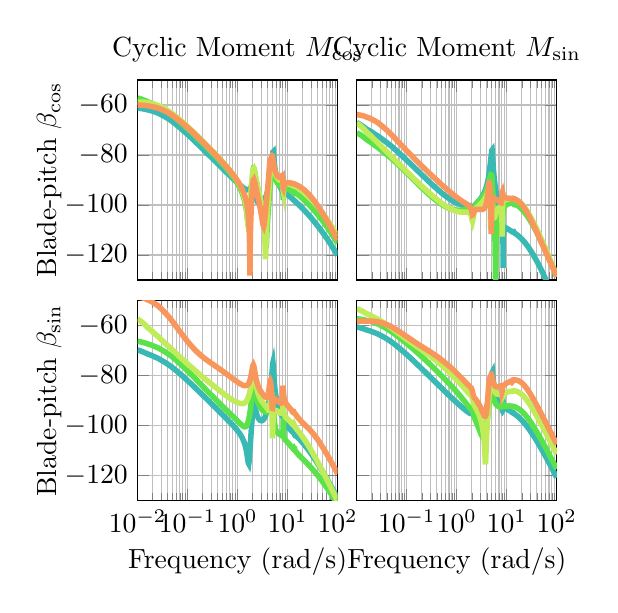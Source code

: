 % This file was created by matlab2tikz.
%
%The latest updates can be retrieved from
%  http://www.mathworks.com/matlabcentral/fileexchange/22022-matlab2tikz-matlab2tikz
%where you can also make suggestions and rate matlab2tikz.
%
\definecolor{mycolor1}{rgb}{0.0,0.447,0.741}%
%
\definecolor{mycolor37}{rgb}{0.221,0.724,0.703}%
\definecolor{mycolor53}{rgb}{0.352,0.886,0.291}%
\definecolor{mycolor69}{rgb}{0.757,0.925,0.348}%
\definecolor{mycolor89}{rgb}{0.977,0.589,0.357}%
%
\begin{tikzpicture}

\begin{axis}[%
width=1in,
height=1in,
at={(0.654in,2.403in)},
scale only axis,
xmode=log,
xmin=0.01,
xmax=100,
xtick={0.01,0.1,1,10,100},
xminorticks=true,
xmajorgrids,
xminorgrids,
xticklabels=\empty,
ymin=-130,
ymax=-50,
ylabel={Blade-pitch $\beta_\text{cos}$},
title={Cyclic Moment $M_\text{cos}$},
ylabel style = {yshift=-2mm},
title style={yshift=-1mm},
ymajorgrids,
axis background/.style={fill=white}
]
\addplot [ line width=2pt,color=mycolor37,solid,forget plot]
  table[row sep=crcr]{%
0.01	-61.235\\
0.012	-61.433\\
0.014	-61.669\\
0.016	-61.957\\
0.019	-62.312\\
0.022	-62.748\\
0.026	-63.277\\
0.03	-63.906\\
0.035	-64.639\\
0.041	-65.474\\
0.048	-66.404\\
0.056	-67.419\\
0.065	-68.508\\
0.076	-69.657\\
0.089	-70.855\\
0.104	-72.091\\
0.122	-73.358\\
0.142	-74.646\\
0.166	-75.952\\
0.194	-77.271\\
0.227	-78.598\\
0.265	-79.932\\
0.31	-81.27\\
0.363	-82.611\\
0.424	-83.953\\
0.495	-85.293\\
0.579	-86.629\\
0.677	-87.957\\
0.791	-89.27\\
0.827	-89.633\\
0.943	-90.706\\
1.053	-91.578\\
1.155	-92.276\\
1.249	-92.822\\
1.335	-93.236\\
1.411	-93.536\\
1.479	-93.74\\
1.538	-93.863\\
1.59	-93.918\\
1.635	-93.919\\
1.674	-93.879\\
1.714	-93.789\\
1.762	-93.6\\
1.822	-93.219\\
1.854	-92.927\\
1.892	-92.499\\
1.926	-92.02\\
1.963	-91.437\\
1.989	-91.01\\
2.025	-90.512\\
2.044	-90.364\\
2.091	-90.569\\
2.139	-91.732\\
2.198	-93.725\\
2.203	-93.913\\
2.269	-95.845\\
2.286	-96.239\\
2.358	-97.501\\
2.389	-97.879\\
2.392	-97.914\\
2.467	-98.537\\
2.516	-98.789\\
2.524	-98.825\\
2.604	-99.068\\
2.624	-99.108\\
2.675	-99.18\\
2.69	-99.195\\
2.777	-99.233\\
2.822	-99.226\\
3.023	-99.025\\
3.18	-98.699\\
3.252	-98.504\\
3.351	-98.189\\
3.351	-98.189\\
3.372	-98.113\\
3.426	-97.908\\
3.503	-97.58\\
3.634	-96.938\\
3.659	-96.799\\
3.743	-96.307\\
3.755	-96.232\\
3.799	-95.949\\
3.88	-95.376\\
3.88	-95.376\\
3.88	-95.376\\
3.88	-95.376\\
3.88	-95.376\\
3.88	-95.376\\
4.007	-94.371\\
4.022	-94.248\\
4.106	-93.481\\
4.106	-93.481\\
4.106	-93.481\\
4.106	-93.481\\
4.106	-93.481\\
4.218	-92.358\\
4.389	-90.377\\
4.537	-88.443\\
4.664	-86.812\\
4.773	-85.933\\
4.866	-86.032\\
4.945	-85.45\\
5.025	-81.924\\
5.056	-80.413\\
5.101	-78.856\\
5.192	-78.696\\
5.302	-80.793\\
5.438	-83.241\\
5.605	-85.486\\
5.615	-85.598\\
5.811	-87.466\\
5.846	-87.74\\
6.068	-89.201\\
6.08	-89.268\\
6.136	-89.569\\
6.259	-90.169\\
6.283	-90.277\\
6.347	-90.549\\
6.387	-90.712\\
6.39	-90.721\\
6.437	-90.902\\
6.437	-90.904\\
6.456	-90.972\\
6.694	-91.764\\
6.724	-91.853\\
6.776	-92.003\\
6.788	-92.038\\
6.994	-92.57\\
7.015	-92.62\\
7.07	-92.748\\
7.077	-92.765\\
7.253	-93.152\\
7.265	-93.179\\
7.322	-93.296\\
7.325	-93.303\\
7.474	-93.605\\
7.479	-93.615\\
7.537	-93.732\\
7.659	-93.982\\
7.717	-94.103\\
7.812	-94.321\\
7.869	-94.464\\
7.873	-94.475\\
7.941	-94.674\\
7.997	-94.874\\
8.002	-94.896\\
8.048	-95.106\\
8.105	-95.457\\
8.111	-95.508\\
8.139	-95.76\\
8.195	-96.563\\
8.202	-96.707\\
8.214	-96.972\\
8.276	-96.978\\
8.278	-96.872\\
8.34	-92.343\\
8.341	-92.339\\
8.389	-92.759\\
8.404	-92.933\\
8.453	-93.359\\
8.517	-93.737\\
8.596	-94.042\\
8.692	-94.301\\
8.693	-94.304\\
8.81	-94.537\\
8.836	-94.582\\
8.955	-94.764\\
9.013	-94.843\\
9.133	-94.995\\
9.159	-95.026\\
9.231	-95.108\\
9.354	-95.24\\
9.428	-95.316\\
9.502	-95.388\\
9.629	-95.508\\
9.665	-95.541\\
9.764	-95.63\\
9.84	-95.696\\
9.972	-95.808\\
10.075	-95.893\\
10.187	-95.983\\
10.267	-96.045\\
10.404	-96.151\\
10.595	-96.294\\
10.724	-96.389\\
10.807	-96.449\\
10.842	-96.474\\
10.877	-96.498\\
10.877	-96.498\\
10.882	-96.502\\
10.926	-96.533\\
11.417	-96.869\\
11.445	-96.888\\
11.446	-96.889\\
11.45	-96.891\\
11.488	-96.917\\
11.916	-97.196\\
11.939	-97.21\\
11.94	-97.211\\
11.943	-97.213\\
11.976	-97.234\\
12.347	-97.468\\
12.366	-97.479\\
12.367	-97.48\\
12.369	-97.481\\
12.397	-97.498\\
12.717	-97.696\\
12.731	-97.704\\
12.732	-97.705\\
12.733	-97.706\\
12.757	-97.72\\
13.033	-97.889\\
13.042	-97.895\\
13.044	-97.896\\
13.044	-97.896\\
13.064	-97.908\\
13.3	-98.054\\
13.306	-98.058\\
13.308	-98.059\\
13.308	-98.059\\
13.325	-98.069\\
13.527	-98.199\\
13.53	-98.201\\
13.531	-98.202\\
13.532	-98.202\\
13.544	-98.211\\
13.718	-98.325\\
13.718	-98.325\\
13.719	-98.326\\
13.72	-98.326\\
13.73	-98.332\\
13.885	-98.363\\
14.043	-98.395\\
14.235	-98.513\\
14.239	-98.515\\
14.469	-98.655\\
14.47	-98.655\\
14.473	-98.656\\
14.481	-98.662\\
14.758	-98.819\\
14.762	-98.822\\
14.763	-98.822\\
14.766	-98.824\\
14.779	-98.831\\
15.113	-99.015\\
15.122	-99.02\\
15.124	-99.021\\
15.127	-99.023\\
15.145	-99.033\\
15.552	-99.25\\
15.568	-99.259\\
15.571	-99.26\\
15.574	-99.262\\
15.599	-99.275\\
16.099	-99.535\\
16.123	-99.547\\
16.127	-99.549\\
16.131	-99.551\\
16.164	-99.568\\
16.783	-99.882\\
16.818	-99.899\\
16.823	-99.902\\
16.827	-99.904\\
16.871	-99.926\\
17.646	-100.306\\
17.695	-100.33\\
17.702	-100.333\\
17.707	-100.336\\
17.764	-100.363\\
18.746	-100.828\\
18.813	-100.86\\
18.823	-100.864\\
18.828	-100.866\\
18.904	-100.901\\
20.162	-101.472\\
20.255	-101.513\\
20.267	-101.519\\
20.274	-101.522\\
20.373	-101.566\\
22.013	-102.271\\
22.139	-102.324\\
22.156	-102.331\\
22.164	-102.334\\
22.297	-102.39\\
24.47	-103.266\\
24.644	-103.334\\
24.667	-103.343\\
24.677	-103.346\\
24.856	-103.416\\
27.799	-104.511\\
28.041	-104.598\\
28.073	-104.609\\
28.086	-104.614\\
28.333	-104.702\\
28.683	-104.825\\
33.529	-106.434\\
39.194	-108.12\\
45.816	-109.891\\
53.557	-111.751\\
62.605	-113.708\\
73.182	-115.765\\
85.547	-117.922\\
100	-120.175\\
};
\addplot [ line width=2pt,color=mycolor53,solid,forget plot]
  table[row sep=crcr]{%
0.01	-57.158\\
0.012	-57.682\\
0.014	-58.207\\
0.016	-58.741\\
0.019	-59.3\\
0.022	-59.898\\
0.026	-60.555\\
0.03	-61.282\\
0.035	-62.09\\
0.041	-62.981\\
0.048	-63.955\\
0.056	-65.003\\
0.065	-66.117\\
0.076	-67.287\\
0.089	-68.502\\
0.104	-69.755\\
0.122	-71.038\\
0.142	-72.344\\
0.166	-73.67\\
0.194	-75.012\\
0.227	-76.37\\
0.265	-77.744\\
0.31	-79.136\\
0.363	-80.549\\
0.424	-81.991\\
0.495	-83.472\\
0.579	-85.008\\
0.677	-86.625\\
0.764	-87.954\\
0.836	-89.016\\
0.873	-89.554\\
0.949	-90.66\\
0.98	-91.114\\
1.056	-92.244\\
1.084	-92.678\\
1.156	-93.812\\
1.246	-95.406\\
1.328	-97.075\\
1.401	-98.869\\
1.466	-100.845\\
1.523	-103.04\\
1.572	-105.388\\
1.615	-107.434\\
1.652	-108.113\\
1.689	-106.719\\
1.735	-103.5\\
1.791	-99.537\\
1.85	-95.849\\
1.86	-95.242\\
1.922	-91.795\\
1.984	-88.612\\
2.039	-86.445\\
2.085	-85.478\\
2.133	-85.535\\
2.191	-86.545\\
2.262	-88.198\\
2.35	-90.129\\
2.459	-92.167\\
2.532	-93.361\\
2.595	-94.315\\
2.699	-95.789\\
2.766	-96.694\\
2.833	-97.585\\
2.916	-98.682\\
3.006	-99.897\\
3.087	-101.04\\
3.158	-102.112\\
3.291	-104.371\\
3.407	-106.797\\
3.506	-109.517\\
3.592	-112.617\\
3.665	-115.786\\
3.727	-117.266\\
3.79	-115.342\\
3.867	-111.391\\
3.961	-107.277\\
4.076	-103.282\\
4.219	-99.167\\
4.248	-98.398\\
4.288	-97.354\\
4.419	-93.937\\
4.445	-93.261\\
4.568	-90.033\\
4.581	-89.673\\
4.696	-86.69\\
4.698	-86.637\\
4.798	-84.607\\
4.884	-84.054\\
4.971	-84.373\\
5.013	-84.568\\
5.039	-84.705\\
5.076	-84.94\\
5.124	-85.299\\
5.153	-85.547\\
5.206	-86.017\\
5.259	-86.488\\
5.292	-86.776\\
5.395	-87.603\\
5.526	-88.492\\
5.636	-89.112\\
5.728	-89.555\\
5.806	-89.881\\
5.871	-90.126\\
5.925	-90.313\\
5.971	-90.458\\
6.016	-90.594\\
6.072	-90.75\\
6.14	-90.925\\
6.223	-91.119\\
6.325	-91.33\\
6.452	-91.556\\
6.608	-91.793\\
6.802	-92.036\\
6.994	-92.233\\
7.044	-92.279\\
7.079	-92.31\\
7.106	-92.333\\
7.223	-92.426\\
7.243	-92.442\\
7.322	-92.499\\
7.352	-92.52\\
7.451	-92.585\\
7.456	-92.588\\
7.53	-92.634\\
7.563	-92.654\\
7.636	-92.697\\
7.706	-92.738\\
7.741	-92.757\\
7.789	-92.785\\
7.855	-92.825\\
7.892	-92.849\\
7.917	-92.867\\
7.981	-92.922\\
8.019	-92.969\\
8.024	-92.976\\
8.086	-93.114\\
8.114	-93.233\\
8.174	-93.92\\
8.189	-94.316\\
8.251	-97.728\\
8.314	-94.843\\
8.322	-94.605\\
8.365	-93.887\\
8.391	-93.682\\
8.413	-93.571\\
8.457	-93.439\\
8.485	-93.391\\
8.524	-93.348\\
8.57	-93.321\\
8.6	-93.31\\
8.66	-93.301\\
8.708	-93.301\\
8.742	-93.304\\
8.828	-93.316\\
8.877	-93.326\\
8.916	-93.335\\
9.034	-93.365\\
9.087	-93.379\\
9.132	-93.392\\
9.291	-93.438\\
9.347	-93.455\\
9.4	-93.471\\
9.412	-93.475\\
9.61	-93.537\\
9.67	-93.556\\
9.735	-93.576\\
9.771	-93.588\\
10.01	-93.665\\
10.077	-93.686\\
10.156	-93.713\\
10.223	-93.734\\
10.517	-93.831\\
10.591	-93.856\\
10.691	-93.89\\
10.795	-93.925\\
11.03	-94.005\\
11.084	-94.023\\
11.092	-94.026\\
11.094	-94.027\\
11.098	-94.028\\
11.547	-94.184\\
11.593	-94.2\\
11.599	-94.203\\
11.601	-94.203\\
11.605	-94.205\\
11.995	-94.344\\
12.034	-94.357\\
12.038	-94.359\\
12.04	-94.36\\
12.043	-94.361\\
12.381	-94.483\\
12.412	-94.495\\
12.415	-94.496\\
12.417	-94.497\\
12.42	-94.497\\
12.711	-94.605\\
12.736	-94.614\\
12.738	-94.615\\
12.74	-94.615\\
12.742	-94.616\\
12.992	-94.709\\
13.012	-94.717\\
13.012	-94.717\\
13.014	-94.718\\
13.015	-94.718\\
13.23	-94.801\\
13.244	-94.807\\
13.245	-94.807\\
13.246	-94.807\\
13.247	-94.808\\
13.431	-94.886\\
13.44	-94.891\\
13.442	-94.891\\
13.442	-94.892\\
13.443	-94.892\\
13.605	-94.974\\
13.607	-94.975\\
13.608	-94.975\\
13.608	-94.975\\
13.772	-95.026\\
13.774	-95.027\\
13.775	-95.027\\
13.775	-95.027\\
13.976	-95.091\\
13.978	-95.092\\
13.978	-95.092\\
13.98	-95.093\\
13.982	-95.094\\
14.225	-95.182\\
14.227	-95.183\\
14.228	-95.183\\
14.231	-95.184\\
14.238	-95.187\\
14.532	-95.298\\
14.532	-95.299\\
14.534	-95.299\\
14.539	-95.301\\
14.553	-95.306\\
14.909	-95.443\\
14.909	-95.444\\
14.911	-95.444\\
14.918	-95.447\\
14.941	-95.456\\
15.376	-95.625\\
15.376	-95.625\\
15.379	-95.626\\
15.387	-95.629\\
15.421	-95.642\\
15.956	-95.851\\
15.958	-95.852\\
15.961	-95.853\\
15.972	-95.858\\
16.02	-95.876\\
16.685	-96.137\\
16.688	-96.138\\
16.691	-96.139\\
16.706	-96.145\\
16.772	-96.171\\
17.606	-96.497\\
17.611	-96.499\\
17.614	-96.5\\
17.634	-96.508\\
17.723	-96.543\\
18.783	-96.956\\
18.79	-96.958\\
18.794	-96.96\\
18.82	-96.97\\
18.939	-97.016\\
20.305	-97.54\\
20.315	-97.544\\
20.319	-97.546\\
20.354	-97.559\\
20.514	-97.619\\
22.302	-98.289\\
22.316	-98.294\\
22.32	-98.295\\
22.367	-98.313\\
22.583	-98.392\\
24.967	-99.248\\
24.987	-99.255\\
24.993	-99.257\\
25.056	-99.279\\
25.352	-99.383\\
28.603	-100.48\\
28.632	-100.489\\
28.638	-100.491\\
28.725	-100.52\\
29.139	-100.654\\
33.529	-102.015\\
39.194	-103.618\\
45.816	-105.316\\
53.557	-107.112\\
62.605	-109.014\\
73.182	-111.022\\
85.547	-113.138\\
100	-115.356\\
};
\addplot [ line width=2pt,color=mycolor69,solid,forget plot]
  table[row sep=crcr]{%
0.01	-58.809\\
0.012	-58.816\\
0.014	-58.909\\
0.016	-59.091\\
0.019	-59.367\\
0.022	-59.745\\
0.026	-60.231\\
0.03	-60.828\\
0.035	-61.538\\
0.041	-62.355\\
0.048	-63.273\\
0.056	-64.279\\
0.065	-65.362\\
0.076	-66.508\\
0.089	-67.705\\
0.104	-68.943\\
0.122	-70.215\\
0.142	-71.512\\
0.166	-72.83\\
0.194	-74.167\\
0.227	-75.52\\
0.265	-76.889\\
0.31	-78.277\\
0.363	-79.686\\
0.424	-81.124\\
0.495	-82.599\\
0.579	-84.127\\
0.677	-85.734\\
0.786	-87.386\\
0.822	-87.904\\
0.902	-89.061\\
1.013	-90.649\\
1.116	-92.194\\
1.21	-93.738\\
1.295	-95.327\\
1.371	-97.009\\
1.438	-98.843\\
1.497	-100.897\\
1.548	-103.237\\
1.592	-105.854\\
1.63	-108.323\\
1.663	-109.269\\
1.696	-107.629\\
1.737	-104.039\\
1.786	-99.937\\
1.847	-95.719\\
1.907	-92.13\\
1.967	-88.976\\
2.019	-86.8\\
2.063	-85.678\\
2.108	-85.435\\
2.164	-86.093\\
2.232	-87.484\\
2.315	-89.257\\
2.318	-89.325\\
2.419	-91.197\\
2.432	-91.422\\
2.548	-93.266\\
2.572	-93.629\\
2.71	-95.566\\
2.748	-96.084\\
2.759	-96.232\\
2.822	-97.078\\
2.941	-98.713\\
2.974	-99.192\\
3.106	-101.239\\
3.221	-103.331\\
3.319	-105.572\\
3.403	-108.081\\
3.474	-111.017\\
3.534	-114.608\\
3.585	-118.94\\
3.628	-121.664\\
3.671	-118.573\\
3.724	-113.643\\
3.753	-111.519\\
3.809	-108.235\\
3.877	-105.12\\
3.96	-102.033\\
3.965	-101.857\\
4.063	-98.811\\
4.086	-98.117\\
4.164	-95.913\\
4.289	-92.47\\
4.394	-89.487\\
4.484	-86.906\\
4.559	-84.86\\
4.622	-83.546\\
4.675	-82.932\\
4.719	-82.711\\
4.755	-82.605\\
4.792	-82.479\\
4.838	-82.274\\
4.893	-82.052\\
4.947	-82.024\\
4.997	-82.215\\
5.047	-82.577\\
5.109	-83.15\\
5.185	-83.908\\
5.277	-84.792\\
5.391	-85.734\\
5.531	-86.674\\
5.551	-86.788\\
5.706	-87.563\\
5.74	-87.71\\
5.924	-88.369\\
5.972	-88.512\\
6.199	-89.067\\
6.258	-89.185\\
6.282	-89.229\\
6.509	-89.59\\
6.573	-89.672\\
6.584	-89.686\\
6.869	-89.976\\
7.114	-90.148\\
7.323	-90.249\\
7.5	-90.304\\
7.65	-90.328\\
7.776	-90.338\\
7.881	-90.361\\
7.969	-90.471\\
8.043	-90.861\\
8.104	-91.937\\
8.166	-94.2\\
8.242	-94.58\\
8.273	-93.952\\
8.334	-92.987\\
8.376	-92.561\\
8.447	-92.124\\
8.502	-91.915\\
8.586	-91.72\\
8.657	-91.615\\
8.757	-91.523\\
8.77	-91.515\\
8.848	-91.472\\
8.969	-91.432\\
9.005	-91.424\\
9.083	-91.412\\
9.232	-91.403\\
9.295	-91.403\\
9.376	-91.405\\
9.561	-91.418\\
9.658	-91.428\\
9.741	-91.438\\
9.976	-91.472\\
10.112	-91.495\\
10.201	-91.51\\
10.207	-91.511\\
10.501	-91.567\\
10.601	-91.587\\
10.679	-91.604\\
10.691	-91.606\\
10.691	-91.606\\
10.694	-91.607\\
11.136	-91.705\\
11.202	-91.72\\
11.211	-91.722\\
11.212	-91.723\\
11.214	-91.723\\
11.601	-91.817\\
11.656	-91.831\\
11.662	-91.832\\
11.664	-91.833\\
11.666	-91.833\\
12.003	-91.92\\
12.047	-91.932\\
12.051	-91.933\\
12.054	-91.934\\
12.055	-91.934\\
12.348	-92.013\\
12.383	-92.022\\
12.384	-92.022\\
12.388	-92.023\\
12.389	-92.024\\
12.643	-92.094\\
12.668	-92.101\\
12.669	-92.101\\
12.673	-92.102\\
12.674	-92.102\\
12.893	-92.164\\
12.909	-92.169\\
12.912	-92.17\\
12.915	-92.17\\
12.915	-92.171\\
13.105	-92.229\\
13.114	-92.232\\
13.117	-92.233\\
13.119	-92.234\\
13.12	-92.234\\
13.286	-92.302\\
13.291	-92.304\\
13.292	-92.304\\
13.292	-92.304\\
13.46	-92.36\\
13.467	-92.362\\
13.467	-92.362\\
13.467	-92.362\\
13.673	-92.417\\
13.68	-92.419\\
13.68	-92.419\\
13.681	-92.419\\
13.688	-92.421\\
13.933	-92.492\\
13.941	-92.494\\
13.941	-92.494\\
13.944	-92.495\\
13.959	-92.5\\
14.253	-92.589\\
14.261	-92.592\\
14.262	-92.592\\
14.266	-92.593\\
14.292	-92.602\\
14.647	-92.714\\
14.656	-92.716\\
14.657	-92.717\\
14.663	-92.719\\
14.703	-92.731\\
15.136	-92.871\\
15.146	-92.875\\
15.147	-92.875\\
15.155	-92.878\\
15.212	-92.896\\
15.745	-93.072\\
15.756	-93.076\\
15.758	-93.077\\
15.77	-93.081\\
15.848	-93.107\\
16.51	-93.33\\
16.522	-93.334\\
16.525	-93.335\\
16.541	-93.341\\
16.647	-93.377\\
17.48	-93.662\\
17.494	-93.667\\
17.497	-93.668\\
17.519	-93.676\\
17.662	-93.725\\
18.722	-94.092\\
18.738	-94.098\\
18.743	-94.099\\
18.772	-94.109\\
18.962	-94.175\\
20.333	-94.651\\
20.352	-94.658\\
20.359	-94.66\\
20.398	-94.673\\
20.653	-94.762\\
22.455	-95.381\\
22.479	-95.389\\
22.488	-95.392\\
22.54	-95.41\\
22.886	-95.527\\
25.303	-96.335\\
25.332	-96.344\\
25.345	-96.348\\
25.417	-96.372\\
25.892	-96.527\\
28.683	-97.419\\
33.529	-98.881\\
39.194	-100.462\\
45.816	-102.163\\
53.557	-103.986\\
62.605	-105.93\\
73.182	-107.993\\
85.547	-110.168\\
100	-112.444\\
};
\addplot [ line width=2pt,color=mycolor89,solid,forget plot]
  table[row sep=crcr]{%
0.01	-59.987\\
0.012	-60.074\\
0.014	-60.195\\
0.016	-60.363\\
0.019	-60.589\\
0.022	-60.89\\
0.026	-61.28\\
0.03	-61.772\\
0.035	-62.375\\
0.041	-63.092\\
0.048	-63.919\\
0.056	-64.848\\
0.065	-65.867\\
0.076	-66.961\\
0.089	-68.119\\
0.104	-69.326\\
0.122	-70.575\\
0.142	-71.855\\
0.166	-73.161\\
0.194	-74.489\\
0.227	-75.836\\
0.265	-77.2\\
0.31	-78.583\\
0.363	-79.986\\
0.424	-81.413\\
0.495	-82.872\\
0.579	-84.374\\
0.677	-85.938\\
0.791	-87.596\\
0.851	-88.409\\
0.972	-90.02\\
1.085	-91.515\\
1.189	-92.932\\
1.281	-94.306\\
1.364	-95.67\\
1.435	-97.056\\
1.498	-98.499\\
1.551	-100.032\\
1.597	-101.697\\
1.635	-103.545\\
1.668	-105.645\\
1.695	-108.107\\
1.718	-111.124\\
1.737	-115.097\\
1.753	-121.034\\
1.767	-128.284\\
1.78	-120.56\\
1.797	-114.007\\
1.817	-109.294\\
1.842	-105.378\\
1.872	-101.814\\
1.909	-98.369\\
1.955	-94.939\\
1.963	-94.438\\
2.019	-91.461\\
2.067	-90.038\\
2.117	-89.75\\
2.177	-90.433\\
2.185	-90.558\\
2.251	-91.793\\
2.274	-92.218\\
2.312	-92.935\\
2.342	-93.495\\
2.383	-94.205\\
2.423	-94.88\\
2.455	-95.406\\
2.519	-96.399\\
2.561	-97.048\\
2.596	-97.577\\
2.727	-99.524\\
2.877	-101.863\\
3.01	-104.156\\
3.128	-106.33\\
3.231	-107.998\\
3.321	-108.524\\
3.413	-107.566\\
3.526	-105.041\\
3.664	-101.529\\
3.698	-100.684\\
3.828	-97.518\\
3.963	-94.297\\
4.067	-91.756\\
4.095	-91.035\\
4.235	-87.393\\
4.238	-87.314\\
4.361	-84.116\\
4.468	-82.174\\
4.489	-81.959\\
4.589	-81.549\\
4.673	-81.398\\
4.743	-81.05\\
4.802	-80.642\\
4.851	-80.353\\
4.893	-80.24\\
4.934	-80.291\\
4.985	-80.577\\
5.047	-81.168\\
5.123	-82.053\\
5.217	-83.137\\
5.222	-83.198\\
5.332	-84.296\\
5.362	-84.563\\
5.475	-85.429\\
5.535	-85.824\\
5.653	-86.473\\
5.751	-86.918\\
5.876	-87.388\\
6.019	-87.818\\
6.157	-88.146\\
6.277	-88.377\\
6.41	-88.586\\
6.431	-88.614\\
6.468	-88.662\\
6.623	-88.831\\
6.753	-88.936\\
6.786	-88.957\\
6.926	-89.027\\
7.034	-89.056\\
7.062	-89.06\\
7.189	-89.058\\
7.277	-89.034\\
7.301	-89.025\\
7.416	-88.953\\
7.487	-88.885\\
7.505	-88.864\\
7.61	-88.709\\
7.666	-88.6\\
7.679	-88.572\\
7.777	-88.334\\
7.82	-88.224\\
7.827	-88.206\\
7.918	-88.146\\
7.953	-88.312\\
8.059	-90.456\\
8.166	-93.263\\
8.241	-93.432\\
8.297	-93.145\\
8.381	-92.663\\
8.457	-92.317\\
8.552	-91.999\\
8.653	-91.761\\
8.762	-91.581\\
8.895	-91.429\\
9.021	-91.328\\
9.196	-91.233\\
9.343	-91.178\\
9.57	-91.125\\
9.745	-91.101\\
9.753	-91.1\\
10.041	-91.083\\
10.146	-91.081\\
10.156	-91.081\\
10.161	-91.081\\
10.18	-91.081\\
10.209	-91.081\\
10.25	-91.081\\
10.683	-91.101\\
10.694	-91.102\\
10.699	-91.102\\
10.712	-91.103\\
10.736	-91.105\\
11.151	-91.145\\
11.164	-91.147\\
11.168	-91.147\\
11.177	-91.148\\
11.195	-91.15\\
11.557	-91.198\\
11.571	-91.2\\
11.575	-91.201\\
11.579	-91.201\\
11.592	-91.203\\
11.907	-91.253\\
11.922	-91.255\\
11.924	-91.256\\
11.933	-91.257\\
12.206	-91.305\\
12.22	-91.308\\
12.225	-91.309\\
12.46	-91.353\\
12.472	-91.355\\
12.473	-91.355\\
12.677	-91.387\\
12.684	-91.387\\
12.861	-91.39\\
13.042	-91.412\\
13.049	-91.414\\
13.064	-91.418\\
13.064	-91.418\\
13.262	-91.474\\
13.272	-91.477\\
13.291	-91.482\\
13.291	-91.482\\
13.531	-91.545\\
13.546	-91.549\\
13.548	-91.55\\
13.568	-91.555\\
13.568	-91.555\\
13.862	-91.629\\
13.882	-91.633\\
13.889	-91.635\\
13.909	-91.64\\
13.91	-91.64\\
14.27	-91.731\\
14.296	-91.738\\
14.308	-91.741\\
14.329	-91.746\\
14.331	-91.747\\
14.776	-91.862\\
14.81	-91.871\\
14.829	-91.876\\
14.851	-91.882\\
14.854	-91.883\\
15.408	-92.033\\
15.452	-92.045\\
15.48	-92.053\\
15.503	-92.059\\
15.507	-92.06\\
16.203	-92.257\\
16.26	-92.274\\
16.299	-92.285\\
16.323	-92.292\\
16.328	-92.294\\
17.213	-92.556\\
17.286	-92.579\\
17.341	-92.595\\
17.365	-92.603\\
17.373	-92.605\\
18.509	-92.959\\
18.605	-92.99\\
18.679	-93.014\\
18.706	-93.022\\
18.716	-93.026\\
20.196	-93.509\\
20.322	-93.551\\
20.424	-93.584\\
20.452	-93.594\\
20.467	-93.599\\
22.427	-94.265\\
22.596	-94.323\\
22.735	-94.371\\
22.767	-94.382\\
22.787	-94.389\\
25.436	-95.316\\
25.666	-95.397\\
25.858	-95.465\\
25.894	-95.477\\
25.923	-95.487\\
28.089	-96.252\\
28.683	-96.462\\
33.529	-98.147\\
39.194	-100.032\\
45.816	-102.089\\
53.557	-104.289\\
62.605	-106.607\\
73.182	-109.019\\
85.547	-111.503\\
100	-114.044\\
};
\end{axis}


\begin{axis}[%
width=1in,
height=1in,
at={(0.654in,1.3in)},
scale only axis,
xmode=log,
xmin=0.01,
xmax=100,
xtick={0.01,0.1,1,10,100},
xminorticks=true,
xlabel={Frequency (rad/s)},
xmajorgrids,
xminorgrids,
ymin=-130,
ymax=-50,
ylabel style = {yshift=-2mm},
xlabel style = {yshift=0.5mm},
ylabel={Blade-pitch $\beta_\text{sin}$},
ymajorgrids,
axis background/.style={fill=white}
]
\addplot [ line width=2pt,color=mycolor37,solid,forget plot]
  table[row sep=crcr]{%
0.01	-69.702\\
0.012	-70.287\\
0.014	-70.836\\
0.016	-71.373\\
0.019	-71.922\\
0.022	-72.508\\
0.026	-73.152\\
0.03	-73.869\\
0.035	-74.67\\
0.041	-75.557\\
0.048	-76.528\\
0.056	-77.574\\
0.065	-78.687\\
0.076	-79.855\\
0.089	-81.067\\
0.104	-82.314\\
0.122	-83.588\\
0.142	-84.882\\
0.166	-86.191\\
0.194	-87.511\\
0.227	-88.839\\
0.265	-90.172\\
0.31	-91.509\\
0.363	-92.848\\
0.424	-94.19\\
0.495	-95.536\\
0.579	-96.891\\
0.677	-98.266\\
0.791	-99.684\\
0.827	-100.095\\
0.943	-101.392\\
1.053	-102.609\\
1.155	-103.802\\
1.249	-105.022\\
1.335	-106.325\\
1.411	-107.763\\
1.479	-109.39\\
1.538	-111.235\\
1.59	-113.217\\
1.635	-114.879\\
1.674	-115.254\\
1.714	-113.685\\
1.762	-110.263\\
1.822	-105.917\\
1.854	-103.694\\
1.892	-101.206\\
1.926	-98.993\\
1.963	-96.716\\
1.989	-95.168\\
2.025	-93.243\\
2.044	-92.425\\
2.091	-91.098\\
2.139	-90.992\\
2.198	-91.88\\
2.203	-91.987\\
2.269	-93.267\\
2.286	-93.571\\
2.358	-94.707\\
2.389	-95.119\\
2.392	-95.159\\
2.467	-95.992\\
2.516	-96.421\\
2.524	-96.49\\
2.604	-97.04\\
2.624	-97.155\\
2.675	-97.408\\
2.69	-97.476\\
2.777	-97.781\\
2.822	-97.895\\
3.023	-98.076\\
3.18	-97.894\\
3.252	-97.726\\
3.351	-97.413\\
3.351	-97.413\\
3.372	-97.333\\
3.426	-97.112\\
3.503	-96.745\\
3.634	-96.009\\
3.659	-95.848\\
3.743	-95.279\\
3.755	-95.192\\
3.799	-94.865\\
3.88	-94.206\\
3.88	-94.206\\
3.88	-94.206\\
3.88	-94.206\\
3.88	-94.206\\
3.88	-94.206\\
4.007	-93.062\\
4.022	-92.922\\
4.106	-92.055\\
4.106	-92.055\\
4.106	-92.055\\
4.106	-92.055\\
4.106	-92.055\\
4.218	-90.786\\
4.389	-88.498\\
4.537	-86.082\\
4.664	-83.6\\
4.773	-81.229\\
4.866	-79.194\\
4.945	-77.465\\
5.025	-75.658\\
5.056	-75.11\\
5.101	-74.803\\
5.192	-76.386\\
5.302	-79.618\\
5.438	-82.789\\
5.605	-85.536\\
5.615	-85.672\\
5.811	-87.926\\
5.846	-88.258\\
6.068	-90.05\\
6.08	-90.132\\
6.136	-90.507\\
6.259	-91.264\\
6.283	-91.402\\
6.347	-91.749\\
6.387	-91.958\\
6.39	-91.97\\
6.437	-92.203\\
6.437	-92.206\\
6.456	-92.295\\
6.694	-93.331\\
6.724	-93.449\\
6.776	-93.646\\
6.788	-93.692\\
6.994	-94.393\\
7.015	-94.458\\
7.07	-94.625\\
7.077	-94.646\\
7.253	-95.136\\
7.265	-95.168\\
7.322	-95.31\\
7.325	-95.318\\
7.474	-95.66\\
7.479	-95.67\\
7.537	-95.789\\
7.659	-96.013\\
7.717	-96.102\\
7.812	-96.223\\
7.869	-96.273\\
7.873	-96.275\\
7.941	-96.303\\
7.997	-96.289\\
8.002	-96.285\\
8.048	-96.233\\
8.105	-96.098\\
8.111	-96.075\\
8.139	-95.958\\
8.195	-95.576\\
8.202	-95.511\\
8.214	-95.395\\
8.276	-95.314\\
8.278	-95.358\\
8.34	-105.091\\
8.341	-105.224\\
8.389	-103.021\\
8.404	-102.196\\
8.453	-100.772\\
8.517	-99.979\\
8.596	-99.582\\
8.692	-99.4\\
8.693	-99.398\\
8.81	-99.354\\
8.836	-99.358\\
8.955	-99.407\\
9.013	-99.445\\
9.133	-99.541\\
9.159	-99.564\\
9.231	-99.629\\
9.354	-99.747\\
9.428	-99.82\\
9.502	-99.894\\
9.629	-100.023\\
9.665	-100.058\\
9.764	-100.159\\
9.84	-100.235\\
9.972	-100.367\\
10.075	-100.468\\
10.187	-100.577\\
10.267	-100.653\\
10.404	-100.783\\
10.595	-100.958\\
10.724	-101.075\\
10.807	-101.148\\
10.842	-101.179\\
10.877	-101.209\\
10.877	-101.21\\
10.882	-101.214\\
10.926	-101.252\\
11.417	-101.661\\
11.445	-101.684\\
11.446	-101.685\\
11.45	-101.688\\
11.488	-101.719\\
11.916	-102.05\\
11.939	-102.067\\
11.94	-102.068\\
11.943	-102.07\\
11.976	-102.095\\
12.347	-102.364\\
12.366	-102.377\\
12.367	-102.378\\
12.369	-102.379\\
12.397	-102.399\\
12.717	-102.618\\
12.731	-102.627\\
12.732	-102.628\\
12.733	-102.629\\
12.757	-102.645\\
13.033	-102.823\\
13.042	-102.829\\
13.044	-102.83\\
13.044	-102.83\\
13.064	-102.842\\
13.3	-102.985\\
13.306	-102.988\\
13.308	-102.989\\
13.308	-102.989\\
13.325	-102.999\\
13.527	-103.116\\
13.53	-103.118\\
13.531	-103.118\\
13.532	-103.119\\
13.544	-103.127\\
13.718	-103.282\\
13.718	-103.282\\
13.719	-103.283\\
13.72	-103.285\\
13.73	-103.3\\
13.885	-103.75\\
14.043	-103.884\\
14.235	-103.856\\
14.239	-103.856\\
14.469	-103.923\\
14.47	-103.923\\
14.473	-103.924\\
14.481	-103.928\\
14.758	-104.058\\
14.762	-104.06\\
14.763	-104.061\\
14.766	-104.062\\
14.779	-104.069\\
15.113	-104.246\\
15.122	-104.251\\
15.124	-104.252\\
15.127	-104.254\\
15.145	-104.264\\
15.552	-104.488\\
15.568	-104.497\\
15.571	-104.498\\
15.574	-104.5\\
15.599	-104.514\\
16.099	-104.79\\
16.123	-104.804\\
16.127	-104.806\\
16.131	-104.808\\
16.164	-104.826\\
16.783	-105.164\\
16.818	-105.183\\
16.823	-105.186\\
16.827	-105.188\\
16.871	-105.212\\
17.646	-105.627\\
17.695	-105.653\\
17.702	-105.657\\
17.707	-105.659\\
17.764	-105.69\\
18.746	-106.203\\
18.813	-106.237\\
18.823	-106.242\\
18.828	-106.245\\
18.904	-106.284\\
20.162	-106.923\\
20.255	-106.969\\
20.267	-106.975\\
20.274	-106.978\\
20.373	-107.028\\
22.013	-107.831\\
22.139	-107.892\\
22.156	-107.9\\
22.164	-107.904\\
22.297	-107.968\\
24.47	-108.988\\
24.644	-109.068\\
24.667	-109.078\\
24.677	-109.083\\
24.856	-109.165\\
27.799	-110.471\\
28.041	-110.575\\
28.073	-110.589\\
28.086	-110.594\\
28.333	-110.7\\
28.683	-110.849\\
33.529	-112.815\\
39.194	-114.898\\
45.816	-117.081\\
53.557	-119.346\\
62.605	-121.68\\
73.182	-124.073\\
85.547	-126.519\\
100	-129.01\\
};
\addplot [ line width=2pt,color=mycolor53,solid,forget plot]
  table[row sep=crcr]{%
0.01	-66.251\\
0.012	-66.585\\
0.014	-66.954\\
0.016	-67.363\\
0.019	-67.825\\
0.022	-68.354\\
0.026	-68.961\\
0.03	-69.658\\
0.035	-70.452\\
0.041	-71.345\\
0.048	-72.333\\
0.056	-73.41\\
0.065	-74.567\\
0.076	-75.794\\
0.089	-77.078\\
0.104	-78.408\\
0.122	-79.774\\
0.142	-81.163\\
0.166	-82.565\\
0.194	-83.971\\
0.227	-85.373\\
0.265	-86.767\\
0.31	-88.149\\
0.363	-89.518\\
0.424	-90.872\\
0.495	-92.211\\
0.579	-93.537\\
0.677	-94.854\\
0.764	-95.869\\
0.836	-96.631\\
0.873	-96.999\\
0.949	-97.717\\
0.98	-97.995\\
1.056	-98.639\\
1.084	-98.867\\
1.156	-99.403\\
1.246	-99.991\\
1.328	-100.367\\
1.401	-100.493\\
1.466	-100.35\\
1.523	-99.962\\
1.572	-99.387\\
1.615	-98.696\\
1.652	-97.958\\
1.689	-97.069\\
1.735	-95.815\\
1.791	-94.043\\
1.85	-91.928\\
1.86	-91.534\\
1.922	-89.053\\
1.984	-86.465\\
2.039	-84.598\\
2.085	-83.775\\
2.133	-83.895\\
2.191	-84.892\\
2.262	-86.426\\
2.35	-88.093\\
2.459	-89.67\\
2.532	-90.485\\
2.595	-91.073\\
2.699	-91.866\\
2.766	-92.283\\
2.833	-92.644\\
2.916	-93.024\\
3.006	-93.369\\
3.087	-93.631\\
3.158	-93.83\\
3.291	-94.129\\
3.407	-94.324\\
3.506	-94.449\\
3.592	-94.525\\
3.665	-94.568\\
3.727	-94.588\\
3.79	-94.592\\
3.867	-94.574\\
3.961	-94.512\\
4.076	-94.369\\
4.219	-94.061\\
4.248	-93.978\\
4.288	-93.85\\
4.419	-93.282\\
4.445	-93.139\\
4.568	-92.264\\
4.581	-92.142\\
4.696	-90.757\\
4.698	-90.723\\
4.798	-88.737\\
4.884	-87.059\\
4.971	-87.288\\
5.013	-88.173\\
5.039	-88.853\\
5.076	-89.91\\
5.124	-91.285\\
5.153	-92.119\\
5.206	-93.553\\
5.259	-94.849\\
5.292	-95.59\\
5.395	-97.542\\
5.526	-99.349\\
5.636	-100.413\\
5.728	-101.066\\
5.806	-101.487\\
5.871	-101.772\\
5.925	-101.971\\
5.971	-102.117\\
6.016	-102.247\\
6.072	-102.387\\
6.14	-102.537\\
6.223	-102.693\\
6.325	-102.857\\
6.452	-103.027\\
6.608	-103.208\\
6.802	-103.403\\
6.994	-103.576\\
7.044	-103.619\\
7.079	-103.648\\
7.106	-103.67\\
7.223	-103.76\\
7.243	-103.774\\
7.322	-103.829\\
7.352	-103.849\\
7.451	-103.906\\
7.456	-103.909\\
7.53	-103.942\\
7.563	-103.953\\
7.636	-103.969\\
7.706	-103.965\\
7.741	-103.954\\
7.789	-103.924\\
7.855	-103.843\\
7.892	-103.77\\
7.917	-103.704\\
7.981	-103.438\\
8.019	-103.178\\
8.024	-103.136\\
8.086	-102.375\\
8.114	-101.817\\
8.174	-99.78\\
8.189	-99.08\\
8.251	-96.98\\
8.314	-100.156\\
8.322	-100.595\\
8.365	-102.388\\
8.391	-103.099\\
8.413	-103.548\\
8.457	-104.161\\
8.485	-104.423\\
8.524	-104.689\\
8.57	-104.907\\
8.6	-105.017\\
8.66	-105.185\\
8.708	-105.287\\
8.742	-105.349\\
8.828	-105.484\\
8.877	-105.551\\
8.916	-105.6\\
9.034	-105.737\\
9.087	-105.794\\
9.132	-105.842\\
9.291	-106.005\\
9.347	-106.062\\
9.4	-106.114\\
9.412	-106.127\\
9.61	-106.32\\
9.67	-106.379\\
9.735	-106.441\\
9.771	-106.476\\
10.01	-106.704\\
10.077	-106.767\\
10.156	-106.843\\
10.223	-106.905\\
10.517	-107.18\\
10.591	-107.249\\
10.691	-107.342\\
10.795	-107.438\\
11.03	-107.651\\
11.084	-107.7\\
11.092	-107.707\\
11.094	-107.709\\
11.098	-107.713\\
11.547	-108.113\\
11.593	-108.154\\
11.599	-108.159\\
11.601	-108.161\\
11.605	-108.164\\
11.995	-108.502\\
12.034	-108.535\\
12.038	-108.539\\
12.04	-108.541\\
12.043	-108.543\\
12.381	-108.829\\
12.412	-108.855\\
12.415	-108.857\\
12.417	-108.859\\
12.42	-108.861\\
12.711	-109.102\\
12.736	-109.122\\
12.738	-109.123\\
12.74	-109.125\\
12.742	-109.127\\
12.992	-109.327\\
13.012	-109.342\\
13.012	-109.342\\
13.014	-109.344\\
13.015	-109.345\\
13.23	-109.496\\
13.244	-109.504\\
13.245	-109.504\\
13.246	-109.505\\
13.247	-109.505\\
13.431	-109.525\\
13.44	-109.519\\
13.442	-109.518\\
13.442	-109.517\\
13.443	-109.517\\
13.605	-109.272\\
13.607	-109.27\\
13.608	-109.269\\
13.608	-109.269\\
13.772	-109.456\\
13.774	-109.461\\
13.775	-109.461\\
13.775	-109.463\\
13.976	-109.799\\
13.978	-109.801\\
13.978	-109.802\\
13.98	-109.804\\
13.982	-109.807\\
14.225	-110.066\\
14.227	-110.067\\
14.228	-110.068\\
14.231	-110.071\\
14.238	-110.078\\
14.532	-110.32\\
14.532	-110.32\\
14.534	-110.321\\
14.539	-110.325\\
14.553	-110.336\\
14.909	-110.593\\
14.909	-110.593\\
14.911	-110.595\\
14.918	-110.6\\
14.941	-110.615\\
15.376	-110.905\\
15.376	-110.905\\
15.379	-110.907\\
15.387	-110.912\\
15.421	-110.934\\
15.956	-111.266\\
15.958	-111.266\\
15.961	-111.268\\
15.972	-111.275\\
16.02	-111.304\\
16.685	-111.687\\
16.688	-111.689\\
16.691	-111.691\\
16.706	-111.699\\
16.772	-111.736\\
17.606	-112.182\\
17.611	-112.184\\
17.614	-112.186\\
17.634	-112.196\\
17.723	-112.241\\
18.783	-112.761\\
18.79	-112.764\\
18.794	-112.766\\
18.82	-112.779\\
18.939	-112.834\\
20.305	-113.445\\
20.315	-113.449\\
20.319	-113.451\\
20.354	-113.466\\
20.514	-113.534\\
22.302	-114.262\\
22.316	-114.267\\
22.32	-114.269\\
22.367	-114.287\\
22.583	-114.371\\
24.967	-115.257\\
24.987	-115.264\\
24.993	-115.266\\
25.056	-115.289\\
25.352	-115.394\\
28.603	-116.502\\
28.632	-116.511\\
28.638	-116.514\\
28.725	-116.542\\
29.139	-116.677\\
33.529	-118.047\\
39.194	-119.668\\
45.816	-121.392\\
53.557	-123.22\\
62.605	-125.152\\
73.182	-127.188\\
85.547	-129.328\\
100	-131.565\\
};
\addplot [ line width=2pt,color=mycolor69,solid,forget plot]
  table[row sep=crcr]{%
0.01	-57.33\\
0.012	-58.467\\
0.014	-59.636\\
0.016	-60.827\\
0.019	-62.034\\
0.022	-63.251\\
0.026	-64.475\\
0.03	-65.705\\
0.035	-66.941\\
0.041	-68.183\\
0.048	-69.429\\
0.056	-70.68\\
0.065	-71.93\\
0.076	-73.176\\
0.089	-74.412\\
0.104	-75.634\\
0.122	-76.837\\
0.142	-78.018\\
0.166	-79.176\\
0.194	-80.312\\
0.227	-81.431\\
0.265	-82.537\\
0.31	-83.633\\
0.363	-84.722\\
0.424	-85.799\\
0.495	-86.856\\
0.579	-87.88\\
0.677	-88.85\\
0.786	-89.703\\
0.822	-89.936\\
0.902	-90.39\\
1.013	-90.855\\
1.116	-91.123\\
1.21	-91.215\\
1.295	-91.152\\
1.371	-90.953\\
1.438	-90.641\\
1.497	-90.244\\
1.548	-89.788\\
1.592	-89.3\\
1.63	-88.803\\
1.663	-88.315\\
1.696	-87.753\\
1.737	-86.975\\
1.786	-85.87\\
1.847	-84.272\\
1.907	-82.461\\
1.967	-80.561\\
2.019	-79.174\\
2.063	-78.563\\
2.108	-78.715\\
2.164	-79.713\\
2.232	-81.352\\
2.315	-83.233\\
2.318	-83.301\\
2.419	-85.079\\
2.432	-85.278\\
2.548	-86.768\\
2.572	-87.031\\
2.71	-88.264\\
2.748	-88.547\\
2.759	-88.624\\
2.822	-89.035\\
2.941	-89.702\\
2.974	-89.868\\
3.106	-90.458\\
3.221	-90.9\\
3.319	-91.243\\
3.403	-91.518\\
3.474	-91.743\\
3.534	-91.928\\
3.585	-92.083\\
3.628	-92.213\\
3.671	-92.344\\
3.724	-92.504\\
3.753	-92.593\\
3.809	-92.765\\
3.877	-92.979\\
3.96	-93.246\\
3.965	-93.262\\
4.063	-93.57\\
4.086	-93.64\\
4.164	-93.842\\
4.289	-93.881\\
4.394	-93.145\\
4.484	-91.504\\
4.559	-89.552\\
4.622	-88.133\\
4.675	-87.624\\
4.719	-87.862\\
4.755	-88.529\\
4.792	-89.625\\
4.838	-91.589\\
4.893	-95.184\\
4.947	-100.475\\
4.997	-105.042\\
5.047	-102.491\\
5.109	-98.822\\
5.185	-96.493\\
5.277	-95.13\\
5.391	-94.38\\
5.531	-94.021\\
5.551	-93.996\\
5.706	-93.917\\
5.74	-93.918\\
5.924	-93.984\\
5.972	-94.012\\
6.199	-94.175\\
6.258	-94.222\\
6.282	-94.242\\
6.509	-94.431\\
6.573	-94.485\\
6.584	-94.494\\
6.869	-94.728\\
7.114	-94.911\\
7.323	-95.036\\
7.5	-95.089\\
7.65	-95.042\\
7.776	-94.841\\
7.881	-94.394\\
7.969	-93.573\\
8.043	-92.322\\
8.104	-90.962\\
8.166	-90.272\\
8.242	-91.431\\
8.273	-92.147\\
8.334	-93.324\\
8.376	-93.933\\
8.447	-94.646\\
8.502	-95.027\\
8.586	-95.428\\
8.657	-95.671\\
8.757	-95.924\\
8.77	-95.951\\
8.848	-96.101\\
8.969	-96.294\\
9.005	-96.344\\
9.083	-96.448\\
9.232	-96.624\\
9.295	-96.693\\
9.376	-96.778\\
9.561	-96.963\\
9.658	-97.055\\
9.741	-97.133\\
9.976	-97.346\\
10.112	-97.467\\
10.201	-97.544\\
10.207	-97.549\\
10.501	-97.802\\
10.601	-97.886\\
10.679	-97.952\\
10.691	-97.962\\
10.691	-97.962\\
10.694	-97.964\\
11.136	-98.332\\
11.202	-98.386\\
11.211	-98.393\\
11.212	-98.394\\
11.214	-98.396\\
11.601	-98.712\\
11.656	-98.756\\
11.662	-98.761\\
11.664	-98.762\\
11.666	-98.764\\
12.003	-99.035\\
12.047	-99.07\\
12.051	-99.073\\
12.054	-99.075\\
12.055	-99.076\\
12.348	-99.307\\
12.383	-99.334\\
12.384	-99.335\\
12.388	-99.338\\
12.389	-99.339\\
12.643	-99.528\\
12.668	-99.546\\
12.669	-99.547\\
12.673	-99.55\\
12.674	-99.55\\
12.893	-99.677\\
12.909	-99.683\\
12.912	-99.684\\
12.915	-99.685\\
12.915	-99.685\\
13.105	-99.639\\
13.114	-99.629\\
13.117	-99.624\\
13.119	-99.622\\
13.12	-99.621\\
13.286	-99.336\\
13.291	-99.332\\
13.292	-99.331\\
13.292	-99.331\\
13.46	-99.587\\
13.467	-99.603\\
13.467	-99.604\\
13.467	-99.604\\
13.673	-100.013\\
13.68	-100.024\\
13.68	-100.025\\
13.681	-100.026\\
13.688	-100.036\\
13.933	-100.33\\
13.941	-100.338\\
13.941	-100.338\\
13.944	-100.34\\
13.959	-100.356\\
14.253	-100.622\\
14.261	-100.629\\
14.262	-100.629\\
14.266	-100.633\\
14.292	-100.655\\
14.647	-100.938\\
14.656	-100.945\\
14.657	-100.945\\
14.663	-100.95\\
14.703	-100.981\\
15.136	-101.304\\
15.146	-101.311\\
15.147	-101.312\\
15.155	-101.318\\
15.212	-101.36\\
15.745	-101.742\\
15.756	-101.75\\
15.758	-101.751\\
15.77	-101.76\\
15.848	-101.815\\
16.51	-102.274\\
16.522	-102.283\\
16.525	-102.284\\
16.541	-102.295\\
16.647	-102.368\\
17.48	-102.927\\
17.494	-102.936\\
17.497	-102.938\\
17.519	-102.953\\
17.662	-103.047\\
18.722	-103.734\\
18.738	-103.745\\
18.743	-103.748\\
18.772	-103.766\\
18.962	-103.887\\
20.333	-104.742\\
20.352	-104.754\\
20.359	-104.758\\
20.398	-104.781\\
20.653	-104.937\\
22.455	-106.011\\
22.479	-106.025\\
22.488	-106.03\\
22.54	-106.06\\
22.886	-106.261\\
25.303	-107.623\\
25.332	-107.639\\
25.345	-107.646\\
25.417	-107.685\\
25.892	-107.944\\
28.683	-109.413\\
33.529	-111.765\\
39.194	-114.224\\
45.816	-116.766\\
53.557	-119.367\\
62.605	-122.01\\
73.182	-124.682\\
85.547	-127.372\\
100	-130.075\\
};
\addplot [ line width=2pt,color=mycolor89,solid,forget plot]
  table[row sep=crcr]{%
0.01	-48.518\\
0.012	-48.812\\
0.014	-49.202\\
0.016	-49.712\\
0.019	-50.363\\
0.022	-51.177\\
0.026	-52.169\\
0.03	-53.347\\
0.035	-54.706\\
0.041	-56.231\\
0.048	-57.892\\
0.056	-59.653\\
0.065	-61.469\\
0.076	-63.293\\
0.089	-65.076\\
0.104	-66.777\\
0.122	-68.36\\
0.142	-69.806\\
0.166	-71.108\\
0.194	-72.28\\
0.227	-73.344\\
0.265	-74.334\\
0.31	-75.283\\
0.363	-76.22\\
0.424	-77.166\\
0.495	-78.136\\
0.579	-79.13\\
0.677	-80.143\\
0.791	-81.157\\
0.851	-81.621\\
0.972	-82.449\\
1.085	-83.082\\
1.189	-83.539\\
1.281	-83.839\\
1.364	-83.998\\
1.435	-84.035\\
1.498	-83.97\\
1.551	-83.822\\
1.597	-83.613\\
1.635	-83.365\\
1.668	-83.097\\
1.695	-82.824\\
1.718	-82.558\\
1.737	-82.308\\
1.753	-82.079\\
1.767	-81.873\\
1.78	-81.651\\
1.797	-81.36\\
1.817	-80.973\\
1.842	-80.453\\
1.872	-79.745\\
1.909	-78.782\\
1.955	-77.526\\
1.963	-77.321\\
2.019	-76.081\\
2.067	-75.713\\
2.117	-76.199\\
2.177	-77.508\\
2.185	-77.691\\
2.251	-79.286\\
2.274	-79.779\\
2.312	-80.559\\
2.342	-81.13\\
2.383	-81.803\\
2.423	-82.394\\
2.455	-82.823\\
2.519	-83.553\\
2.561	-83.98\\
2.596	-84.299\\
2.727	-85.276\\
2.877	-86.128\\
3.01	-86.733\\
3.128	-87.186\\
3.231	-87.54\\
3.321	-87.82\\
3.413	-88.084\\
3.526	-88.369\\
3.664	-88.645\\
3.698	-88.694\\
3.828	-88.777\\
3.963	-88.549\\
4.067	-87.975\\
4.095	-87.73\\
4.235	-85.893\\
4.238	-85.843\\
4.361	-83.564\\
4.468	-82.22\\
4.489	-82.144\\
4.589	-82.723\\
4.673	-84.151\\
4.743	-85.922\\
4.802	-87.939\\
4.851	-90.049\\
4.893	-91.881\\
4.934	-93.156\\
4.985	-93.172\\
5.047	-91.95\\
5.123	-90.629\\
5.217	-89.753\\
5.222	-89.719\\
5.332	-89.324\\
5.362	-89.275\\
5.475	-89.216\\
5.535	-89.234\\
5.653	-89.318\\
5.751	-89.415\\
5.876	-89.555\\
6.019	-89.723\\
6.157	-89.885\\
6.277	-90.024\\
6.41	-90.176\\
6.431	-90.2\\
6.468	-90.241\\
6.623	-90.413\\
6.753	-90.554\\
6.786	-90.589\\
6.926	-90.735\\
7.034	-90.841\\
7.062	-90.867\\
7.189	-90.973\\
7.277	-91.028\\
7.301	-91.038\\
7.416	-91.048\\
7.487	-90.999\\
7.505	-90.976\\
7.61	-90.712\\
7.666	-90.433\\
7.679	-90.349\\
7.777	-89.385\\
7.82	-88.709\\
7.827	-88.572\\
7.918	-86.557\\
7.953	-85.67\\
8.059	-84.063\\
8.166	-85.08\\
8.241	-86.228\\
8.297	-86.969\\
8.381	-87.866\\
8.457	-88.479\\
8.552	-89.066\\
8.653	-89.538\\
8.762	-89.931\\
8.895	-90.308\\
9.021	-90.595\\
9.196	-90.921\\
9.343	-91.155\\
9.57	-91.468\\
9.745	-91.681\\
9.753	-91.691\\
10.041	-92.011\\
10.146	-92.121\\
10.156	-92.131\\
10.161	-92.137\\
10.18	-92.156\\
10.209	-92.186\\
10.25	-92.227\\
10.683	-92.649\\
10.694	-92.66\\
10.699	-92.665\\
10.712	-92.678\\
10.736	-92.7\\
11.151	-93.087\\
11.164	-93.099\\
11.168	-93.103\\
11.177	-93.111\\
11.195	-93.127\\
11.557	-93.464\\
11.571	-93.477\\
11.575	-93.48\\
11.579	-93.484\\
11.592	-93.496\\
11.907	-93.797\\
11.922	-93.812\\
11.924	-93.815\\
11.933	-93.823\\
12.206	-94.105\\
12.22	-94.12\\
12.225	-94.126\\
12.46	-94.399\\
12.472	-94.413\\
12.473	-94.414\\
12.677	-94.627\\
12.684	-94.63\\
12.861	-94.452\\
13.042	-94.214\\
13.049	-94.216\\
13.064	-94.221\\
13.064	-94.222\\
13.262	-94.415\\
13.272	-94.427\\
13.291	-94.449\\
13.291	-94.449\\
13.531	-94.715\\
13.546	-94.731\\
13.548	-94.733\\
13.568	-94.754\\
13.568	-94.754\\
13.862	-95.035\\
13.882	-95.052\\
13.889	-95.059\\
13.909	-95.077\\
13.91	-95.078\\
14.27	-95.386\\
14.296	-95.407\\
14.308	-95.417\\
14.329	-95.434\\
14.331	-95.436\\
14.776	-95.787\\
14.81	-95.813\\
14.829	-95.828\\
14.851	-95.844\\
14.854	-95.846\\
15.408	-96.254\\
15.452	-96.286\\
15.48	-96.306\\
15.503	-96.322\\
15.507	-96.325\\
16.203	-96.801\\
16.26	-96.838\\
16.299	-96.864\\
16.323	-96.88\\
16.328	-96.883\\
17.213	-97.434\\
17.286	-97.477\\
17.341	-97.509\\
17.365	-97.524\\
17.373	-97.528\\
18.509	-98.152\\
18.605	-98.201\\
18.679	-98.239\\
18.706	-98.252\\
18.716	-98.258\\
20.196	-98.949\\
20.322	-99.004\\
20.424	-99.047\\
20.452	-99.059\\
20.467	-99.065\\
22.427	-99.837\\
22.596	-99.899\\
22.735	-99.949\\
22.767	-99.961\\
22.787	-99.968\\
25.436	-100.884\\
25.666	-100.961\\
25.858	-101.025\\
25.894	-101.037\\
25.923	-101.047\\
28.089	-101.761\\
28.683	-101.955\\
33.529	-103.532\\
39.194	-105.336\\
45.816	-107.342\\
53.557	-109.513\\
62.605	-111.816\\
73.182	-114.221\\
85.547	-116.702\\
100	-119.242\\
};
\end{axis}


\begin{axis}[%
width=1in,
height=1in,
at={(1.75in,2.403in)},
scale only axis,
xmode=log,
xmin=0.01,
xmax=100,
xtick={0.01,0.1,1,10,100},
xminorticks=true,
xmajorgrids,
xminorgrids,
xticklabels=\empty,
ymin=-130,
ymax=-50,
yticklabels=\empty,
title={Cyclic Moment $M_\text{sin}$},
title style={yshift=-1mm},
ymajorgrids,
axis background/.style={fill=white}
]
\addplot [ line width=2pt,color=mycolor37,solid,forget plot]
  table[row sep=crcr]{%
0.01	-67.001\\
0.012	-67.961\\
0.014	-68.868\\
0.016	-69.737\\
0.019	-70.583\\
0.022	-71.428\\
0.026	-72.295\\
0.03	-73.203\\
0.035	-74.167\\
0.041	-75.194\\
0.048	-76.284\\
0.056	-77.433\\
0.065	-78.631\\
0.076	-79.869\\
0.089	-81.136\\
0.104	-82.424\\
0.122	-83.726\\
0.142	-85.035\\
0.166	-86.347\\
0.194	-87.656\\
0.227	-88.958\\
0.265	-90.247\\
0.31	-91.518\\
0.363	-92.762\\
0.424	-93.97\\
0.495	-95.129\\
0.579	-96.225\\
0.677	-97.238\\
0.791	-98.147\\
0.827	-98.379\\
0.943	-99.009\\
1.053	-99.451\\
1.155	-99.753\\
1.249	-99.953\\
1.335	-100.08\\
1.411	-100.156\\
1.479	-100.199\\
1.538	-100.22\\
1.59	-100.227\\
1.635	-100.228\\
1.674	-100.226\\
1.714	-100.224\\
1.762	-100.225\\
1.822	-100.248\\
1.854	-100.281\\
1.892	-100.355\\
1.926	-100.48\\
1.963	-100.711\\
1.989	-100.969\\
2.025	-101.476\\
2.044	-101.781\\
2.091	-102.358\\
2.139	-102.093\\
2.198	-101.238\\
2.203	-101.162\\
2.269	-100.451\\
2.286	-100.315\\
2.358	-99.863\\
2.389	-99.708\\
2.392	-99.693\\
2.467	-99.37\\
2.516	-99.185\\
2.524	-99.153\\
2.604	-98.868\\
2.624	-98.798\\
2.675	-98.622\\
2.69	-98.568\\
2.777	-98.266\\
2.822	-98.106\\
3.023	-97.359\\
3.18	-96.718\\
3.252	-96.406\\
3.351	-95.958\\
3.351	-95.958\\
3.372	-95.857\\
3.426	-95.595\\
3.503	-95.2\\
3.634	-94.486\\
3.659	-94.338\\
3.743	-93.832\\
3.755	-93.756\\
3.799	-93.474\\
3.88	-92.916\\
3.88	-92.916\\
3.88	-92.916\\
3.88	-92.916\\
3.88	-92.916\\
3.88	-92.916\\
4.007	-91.962\\
4.022	-91.846\\
4.106	-91.127\\
4.106	-91.127\\
4.106	-91.127\\
4.106	-91.127\\
4.106	-91.127\\
4.218	-90.069\\
4.389	-88.133\\
4.537	-86.055\\
4.664	-83.93\\
4.773	-82.004\\
4.866	-80.572\\
4.945	-79.545\\
5.025	-78.437\\
5.056	-78.092\\
5.101	-77.993\\
5.192	-79.751\\
5.302	-83.031\\
5.438	-86.272\\
5.605	-89.192\\
5.615	-89.339\\
5.811	-91.875\\
5.846	-92.261\\
6.068	-94.413\\
6.08	-94.515\\
6.136	-94.982\\
6.259	-95.94\\
6.283	-96.118\\
6.347	-96.567\\
6.387	-96.839\\
6.39	-96.855\\
6.437	-97.161\\
6.437	-97.164\\
6.456	-97.282\\
6.694	-98.664\\
6.724	-98.822\\
6.776	-99.089\\
6.788	-99.15\\
6.994	-100.093\\
7.015	-100.18\\
7.07	-100.4\\
7.077	-100.428\\
7.253	-101.059\\
7.265	-101.099\\
7.322	-101.274\\
7.325	-101.283\\
7.474	-101.672\\
7.479	-101.683\\
7.537	-101.802\\
7.659	-101.982\\
7.717	-102.023\\
7.812	-102.011\\
7.869	-101.94\\
7.873	-101.932\\
7.941	-101.748\\
7.997	-101.486\\
8.002	-101.453\\
8.048	-101.115\\
8.105	-100.489\\
8.111	-100.396\\
8.139	-99.936\\
8.195	-98.536\\
8.202	-98.299\\
8.214	-97.861\\
8.276	-94.999\\
8.278	-94.959\\
8.34	-99.854\\
8.341	-100.07\\
8.389	-109.175\\
8.404	-112.639\\
8.453	-125.157\\
8.517	-116.508\\
8.596	-112.622\\
8.692	-110.823\\
8.693	-110.807\\
8.81	-109.867\\
8.836	-109.737\\
8.955	-109.354\\
9.013	-109.245\\
9.133	-109.112\\
9.159	-109.096\\
9.231	-109.066\\
9.354	-109.055\\
9.428	-109.065\\
9.502	-109.083\\
9.629	-109.129\\
9.665	-109.144\\
9.764	-109.19\\
9.84	-109.229\\
9.972	-109.299\\
10.075	-109.355\\
10.187	-109.418\\
10.267	-109.462\\
10.404	-109.538\\
10.595	-109.641\\
10.724	-109.71\\
10.807	-109.753\\
10.842	-109.771\\
10.877	-109.789\\
10.877	-109.789\\
10.882	-109.791\\
10.926	-109.814\\
11.417	-110.05\\
11.445	-110.063\\
11.446	-110.064\\
11.45	-110.065\\
11.488	-110.083\\
11.916	-110.271\\
11.939	-110.281\\
11.94	-110.281\\
11.943	-110.282\\
11.976	-110.296\\
12.347	-110.45\\
12.366	-110.457\\
12.367	-110.458\\
12.369	-110.458\\
12.397	-110.47\\
12.717	-110.597\\
12.731	-110.602\\
12.732	-110.603\\
12.733	-110.603\\
12.757	-110.612\\
13.033	-110.717\\
13.042	-110.721\\
13.044	-110.721\\
13.044	-110.721\\
13.064	-110.729\\
13.3	-110.812\\
13.306	-110.814\\
13.308	-110.814\\
13.308	-110.815\\
13.325	-110.82\\
13.527	-110.874\\
13.53	-110.875\\
13.531	-110.875\\
13.532	-110.875\\
13.544	-110.877\\
13.718	-110.867\\
13.718	-110.867\\
13.719	-110.867\\
13.72	-110.866\\
13.73	-110.862\\
13.885	-110.816\\
14.043	-111.008\\
14.235	-111.16\\
14.239	-111.163\\
14.469	-111.276\\
14.47	-111.276\\
14.473	-111.277\\
14.481	-111.281\\
14.758	-111.398\\
14.762	-111.399\\
14.763	-111.4\\
14.766	-111.401\\
14.779	-111.406\\
15.113	-111.542\\
15.122	-111.546\\
15.124	-111.547\\
15.127	-111.548\\
15.145	-111.555\\
15.552	-111.721\\
15.568	-111.727\\
15.571	-111.728\\
15.574	-111.73\\
15.599	-111.74\\
16.099	-111.945\\
16.123	-111.955\\
16.127	-111.957\\
16.131	-111.958\\
16.164	-111.972\\
16.783	-112.231\\
16.818	-112.246\\
16.823	-112.248\\
16.827	-112.249\\
16.871	-112.268\\
17.646	-112.599\\
17.695	-112.62\\
17.702	-112.623\\
17.707	-112.625\\
17.764	-112.65\\
18.746	-113.08\\
18.813	-113.11\\
18.823	-113.114\\
18.828	-113.116\\
18.904	-113.15\\
20.162	-113.714\\
20.255	-113.756\\
20.267	-113.762\\
20.274	-113.765\\
20.373	-113.81\\
22.013	-114.559\\
22.139	-114.617\\
22.156	-114.625\\
22.164	-114.629\\
22.297	-114.69\\
24.47	-115.694\\
24.644	-115.774\\
24.667	-115.785\\
24.677	-115.79\\
24.856	-115.873\\
27.799	-117.225\\
28.041	-117.336\\
28.073	-117.35\\
28.086	-117.356\\
28.333	-117.468\\
28.683	-117.627\\
33.529	-119.779\\
39.194	-122.159\\
45.816	-124.748\\
53.557	-127.525\\
62.605	-130.47\\
73.182	-133.563\\
85.547	-136.779\\
100	-140.093\\
};
\addplot [ line width=2pt,color=mycolor53,solid,forget plot]
  table[row sep=crcr]{%
0.01	-71.076\\
0.012	-72.011\\
0.014	-72.965\\
0.016	-73.928\\
0.019	-74.896\\
0.022	-75.871\\
0.026	-76.86\\
0.03	-77.874\\
0.035	-78.923\\
0.041	-80.014\\
0.048	-81.152\\
0.056	-82.338\\
0.065	-83.569\\
0.076	-84.84\\
0.089	-86.144\\
0.104	-87.473\\
0.122	-88.816\\
0.142	-90.165\\
0.166	-91.507\\
0.194	-92.831\\
0.227	-94.126\\
0.265	-95.38\\
0.31	-96.579\\
0.363	-97.71\\
0.424	-98.755\\
0.495	-99.694\\
0.579	-100.507\\
0.677	-101.17\\
0.764	-101.567\\
0.836	-101.792\\
0.873	-101.878\\
0.949	-102.0\\
0.98	-102.032\\
1.056	-102.071\\
1.084	-102.074\\
1.156	-102.057\\
1.246	-101.992\\
1.328	-101.901\\
1.401	-101.801\\
1.466	-101.702\\
1.523	-101.61\\
1.572	-101.528\\
1.615	-101.458\\
1.652	-101.401\\
1.689	-101.347\\
1.735	-101.294\\
1.791	-101.26\\
1.85	-101.296\\
1.86	-101.315\\
1.922	-101.56\\
1.984	-102.211\\
2.039	-103.201\\
2.085	-103.795\\
2.133	-103.327\\
2.191	-102.147\\
2.262	-101.082\\
2.35	-100.307\\
2.459	-99.695\\
2.532	-99.375\\
2.595	-99.126\\
2.699	-98.744\\
2.766	-98.509\\
2.833	-98.279\\
2.916	-97.997\\
3.006	-97.692\\
3.087	-97.416\\
3.158	-97.169\\
3.291	-96.697\\
3.407	-96.271\\
3.506	-95.888\\
3.592	-95.544\\
3.665	-95.238\\
3.727	-94.966\\
3.79	-94.678\\
3.867	-94.308\\
3.961	-93.822\\
4.076	-93.165\\
4.219	-92.237\\
4.248	-92.033\\
4.288	-91.74\\
4.419	-90.665\\
4.445	-90.434\\
4.568	-89.287\\
4.581	-89.159\\
4.696	-88.187\\
4.698	-88.172\\
4.798	-87.844\\
4.884	-87.917\\
4.971	-88.078\\
5.013	-88.534\\
5.039	-88.958\\
5.076	-89.709\\
5.124	-90.823\\
5.153	-91.569\\
5.206	-92.98\\
5.259	-94.421\\
5.292	-95.333\\
5.395	-98.202\\
5.526	-102.029\\
5.636	-105.658\\
5.728	-109.327\\
5.806	-113.304\\
5.871	-118.02\\
5.925	-124.35\\
5.971	-130.836\\
6.016	-124.961\\
6.072	-119.321\\
6.14	-115.455\\
6.223	-112.527\\
6.325	-110.161\\
6.452	-108.176\\
6.608	-106.469\\
6.802	-104.975\\
6.994	-103.887\\
7.044	-103.645\\
7.079	-103.486\\
7.106	-103.366\\
7.223	-102.887\\
7.243	-102.811\\
7.322	-102.52\\
7.352	-102.414\\
7.451	-102.082\\
7.456	-102.065\\
7.53	-101.824\\
7.563	-101.72\\
7.636	-101.486\\
7.706	-101.26\\
7.741	-101.145\\
7.789	-100.983\\
7.855	-100.736\\
7.892	-100.587\\
7.917	-100.479\\
7.981	-100.157\\
8.019	-99.922\\
8.024	-99.888\\
8.086	-99.38\\
8.114	-99.08\\
8.174	-98.238\\
8.189	-98.032\\
8.251	-99.228\\
8.314	-103.658\\
8.322	-103.78\\
8.365	-103.521\\
8.391	-103.174\\
8.413	-102.899\\
8.457	-102.451\\
8.485	-102.227\\
8.524	-101.971\\
8.57	-101.733\\
8.6	-101.601\\
8.66	-101.384\\
8.708	-101.243\\
8.742	-101.154\\
8.828	-100.96\\
8.877	-100.865\\
8.916	-100.797\\
9.034	-100.616\\
9.087	-100.546\\
9.132	-100.49\\
9.291	-100.316\\
9.347	-100.262\\
9.4	-100.213\\
9.412	-100.202\\
9.61	-100.045\\
9.67	-100.002\\
9.735	-99.96\\
9.771	-99.936\\
10.01	-99.801\\
10.077	-99.769\\
10.156	-99.732\\
10.223	-99.703\\
10.517	-99.593\\
10.591	-99.57\\
10.691	-99.54\\
10.795	-99.513\\
11.03	-99.461\\
11.084	-99.451\\
11.092	-99.449\\
11.094	-99.449\\
11.098	-99.448\\
11.547	-99.387\\
11.593	-99.383\\
11.599	-99.383\\
11.601	-99.383\\
11.605	-99.382\\
11.995	-99.362\\
12.034	-99.361\\
12.038	-99.361\\
12.04	-99.361\\
12.043	-99.361\\
12.381	-99.364\\
12.412	-99.365\\
12.415	-99.365\\
12.417	-99.365\\
12.42	-99.365\\
12.711	-99.38\\
12.736	-99.381\\
12.738	-99.382\\
12.74	-99.382\\
12.742	-99.382\\
12.992	-99.401\\
13.012	-99.403\\
13.012	-99.403\\
13.014	-99.403\\
13.015	-99.403\\
13.23	-99.419\\
13.244	-99.42\\
13.245	-99.42\\
13.246	-99.42\\
13.247	-99.42\\
13.431	-99.42\\
13.44	-99.419\\
13.442	-99.419\\
13.442	-99.419\\
13.443	-99.419\\
13.605	-99.41\\
13.607	-99.411\\
13.608	-99.411\\
13.608	-99.411\\
13.772	-99.481\\
13.774	-99.482\\
13.775	-99.482\\
13.775	-99.482\\
13.976	-99.547\\
13.978	-99.547\\
13.978	-99.547\\
13.98	-99.548\\
13.982	-99.548\\
14.225	-99.606\\
14.227	-99.606\\
14.228	-99.606\\
14.231	-99.607\\
14.238	-99.609\\
14.532	-99.677\\
14.532	-99.678\\
14.534	-99.678\\
14.539	-99.679\\
14.553	-99.683\\
14.909	-99.772\\
14.909	-99.772\\
14.911	-99.773\\
14.918	-99.775\\
14.941	-99.781\\
15.376	-99.901\\
15.376	-99.902\\
15.379	-99.902\\
15.387	-99.905\\
15.421	-99.915\\
15.956	-100.079\\
15.958	-100.079\\
15.961	-100.08\\
15.972	-100.084\\
16.02	-100.099\\
16.685	-100.324\\
16.688	-100.325\\
16.691	-100.326\\
16.706	-100.332\\
16.772	-100.355\\
17.606	-100.666\\
17.611	-100.668\\
17.614	-100.669\\
17.634	-100.677\\
17.723	-100.711\\
18.783	-101.143\\
18.79	-101.146\\
18.794	-101.147\\
18.82	-101.158\\
18.939	-101.209\\
20.305	-101.81\\
20.315	-101.814\\
20.319	-101.816\\
20.354	-101.832\\
20.514	-101.905\\
22.302	-102.741\\
22.316	-102.748\\
22.32	-102.75\\
22.367	-102.772\\
22.583	-102.876\\
24.967	-104.035\\
24.987	-104.045\\
24.993	-104.047\\
25.056	-104.078\\
25.352	-104.224\\
28.603	-105.816\\
28.632	-105.83\\
28.638	-105.833\\
28.725	-105.876\\
29.139	-106.077\\
33.529	-108.161\\
39.194	-110.689\\
45.816	-113.399\\
53.557	-116.259\\
62.605	-119.244\\
73.182	-122.332\\
85.547	-125.501\\
100	-128.725\\
};
\addplot [ line width=2pt,color=mycolor69,solid,forget plot]
  table[row sep=crcr]{%
0.01	-67.194\\
0.012	-68.415\\
0.014	-69.674\\
0.016	-70.961\\
0.019	-72.27\\
0.022	-73.594\\
0.026	-74.928\\
0.03	-76.27\\
0.035	-77.617\\
0.041	-78.966\\
0.048	-80.315\\
0.056	-81.663\\
0.065	-83.009\\
0.076	-84.351\\
0.089	-85.688\\
0.104	-87.017\\
0.122	-88.338\\
0.142	-89.649\\
0.166	-90.945\\
0.194	-92.225\\
0.227	-93.485\\
0.265	-94.721\\
0.31	-95.924\\
0.363	-97.088\\
0.424	-98.199\\
0.495	-99.242\\
0.579	-100.198\\
0.677	-101.044\\
0.786	-101.729\\
0.822	-101.905\\
0.902	-102.232\\
1.013	-102.548\\
1.116	-102.735\\
1.21	-102.834\\
1.295	-102.879\\
1.371	-102.893\\
1.438	-102.889\\
1.497	-102.879\\
1.548	-102.87\\
1.592	-102.864\\
1.63	-102.864\\
1.663	-102.87\\
1.696	-102.885\\
1.737	-102.923\\
1.786	-103.013\\
1.847	-103.245\\
1.907	-103.724\\
1.967	-104.669\\
2.019	-105.897\\
2.063	-106.494\\
2.108	-105.735\\
2.164	-104.172\\
2.232	-102.878\\
2.315	-102.032\\
2.318	-102.007\\
2.419	-101.445\\
2.432	-101.387\\
2.548	-100.952\\
2.572	-100.871\\
2.71	-100.448\\
2.748	-100.336\\
2.759	-100.304\\
2.822	-100.123\\
2.941	-99.782\\
2.974	-99.685\\
3.106	-99.296\\
3.221	-98.949\\
3.319	-98.639\\
3.403	-98.364\\
3.474	-98.122\\
3.534	-97.909\\
3.585	-97.723\\
3.628	-97.562\\
3.671	-97.394\\
3.724	-97.181\\
3.753	-97.061\\
3.809	-96.82\\
3.877	-96.51\\
3.96	-96.103\\
3.965	-96.076\\
4.063	-95.552\\
4.086	-95.416\\
4.164	-94.946\\
4.289	-94.126\\
4.394	-93.439\\
4.484	-93.111\\
4.559	-93.553\\
4.622	-95.302\\
4.675	-98.802\\
4.719	-104.438\\
4.755	-109.859\\
4.792	-105.366\\
4.838	-100.662\\
4.893	-98.033\\
4.947	-97.157\\
4.997	-97.222\\
5.047	-97.807\\
5.109	-98.908\\
5.185	-100.478\\
5.277	-102.346\\
5.391	-104.106\\
5.531	-105.103\\
5.551	-105.146\\
5.706	-104.967\\
5.74	-104.849\\
5.924	-104.082\\
5.972	-103.875\\
6.199	-102.986\\
6.258	-102.783\\
6.282	-102.704\\
6.509	-102.046\\
6.573	-101.89\\
6.584	-101.863\\
6.869	-101.292\\
7.114	-100.948\\
7.323	-100.77\\
7.5	-100.739\\
7.65	-100.872\\
7.776	-101.23\\
7.881	-101.972\\
7.969	-103.51\\
8.043	-107.027\\
8.104	-112.617\\
8.166	-103.732\\
8.242	-99.055\\
8.273	-98.456\\
8.334	-98.018\\
8.376	-97.935\\
8.447	-97.917\\
8.502	-97.935\\
8.586	-97.968\\
8.657	-97.989\\
8.757	-98.006\\
8.77	-98.008\\
8.848	-98.011\\
8.969	-98.005\\
9.005	-98.001\\
9.083	-97.99\\
9.232	-97.962\\
9.295	-97.949\\
9.376	-97.93\\
9.561	-97.886\\
9.658	-97.862\\
9.741	-97.842\\
9.976	-97.785\\
10.112	-97.754\\
10.201	-97.735\\
10.207	-97.733\\
10.501	-97.675\\
10.601	-97.656\\
10.679	-97.643\\
10.691	-97.641\\
10.691	-97.641\\
10.694	-97.641\\
11.136	-97.578\\
11.202	-97.571\\
11.211	-97.57\\
11.212	-97.57\\
11.214	-97.569\\
11.601	-97.535\\
11.656	-97.532\\
11.662	-97.531\\
11.664	-97.531\\
11.666	-97.531\\
12.003	-97.517\\
12.047	-97.516\\
12.051	-97.516\\
12.054	-97.516\\
12.055	-97.516\\
12.348	-97.514\\
12.383	-97.514\\
12.384	-97.514\\
12.388	-97.514\\
12.389	-97.514\\
12.643	-97.519\\
12.668	-97.52\\
12.669	-97.52\\
12.673	-97.52\\
12.674	-97.52\\
12.893	-97.526\\
12.909	-97.526\\
12.912	-97.526\\
12.915	-97.526\\
12.915	-97.526\\
13.105	-97.515\\
13.114	-97.513\\
13.117	-97.513\\
13.119	-97.512\\
13.12	-97.512\\
13.286	-97.472\\
13.291	-97.472\\
13.292	-97.472\\
13.292	-97.472\\
13.46	-97.508\\
13.467	-97.51\\
13.467	-97.511\\
13.467	-97.511\\
13.673	-97.569\\
13.68	-97.571\\
13.68	-97.571\\
13.681	-97.571\\
13.688	-97.572\\
13.933	-97.621\\
13.941	-97.622\\
13.941	-97.622\\
13.944	-97.623\\
13.959	-97.625\\
14.253	-97.679\\
14.261	-97.681\\
14.262	-97.681\\
14.266	-97.682\\
14.292	-97.687\\
14.647	-97.757\\
14.656	-97.759\\
14.657	-97.759\\
14.663	-97.76\\
14.703	-97.769\\
15.136	-97.867\\
15.146	-97.869\\
15.147	-97.869\\
15.155	-97.871\\
15.212	-97.885\\
15.745	-98.024\\
15.756	-98.027\\
15.758	-98.028\\
15.77	-98.031\\
15.848	-98.053\\
16.51	-98.254\\
16.522	-98.258\\
16.525	-98.259\\
16.541	-98.264\\
16.647	-98.299\\
17.48	-98.59\\
17.494	-98.595\\
17.497	-98.597\\
17.519	-98.605\\
17.662	-98.658\\
18.722	-99.083\\
18.738	-99.09\\
18.743	-99.092\\
18.772	-99.104\\
18.962	-99.185\\
20.333	-99.804\\
20.352	-99.813\\
20.359	-99.816\\
20.398	-99.834\\
20.653	-99.956\\
22.455	-100.849\\
22.479	-100.861\\
22.488	-100.866\\
22.54	-100.893\\
22.886	-101.071\\
25.303	-102.342\\
25.332	-102.357\\
25.345	-102.364\\
25.417	-102.402\\
25.892	-102.656\\
28.683	-104.144\\
33.529	-106.655\\
39.194	-109.39\\
45.816	-112.295\\
53.557	-115.334\\
62.605	-118.48\\
73.182	-121.713\\
85.547	-125.007\\
100	-128.339\\
};
\addplot [ line width=2pt,color=mycolor89,solid,forget plot]
  table[row sep=crcr]{%
0.01	-63.822\\
0.012	-64.089\\
0.014	-64.438\\
0.016	-64.885\\
0.019	-65.448\\
0.022	-66.141\\
0.026	-66.975\\
0.03	-67.949\\
0.035	-69.056\\
0.041	-70.277\\
0.048	-71.589\\
0.056	-72.963\\
0.065	-74.375\\
0.076	-75.802\\
0.089	-77.23\\
0.104	-78.648\\
0.122	-80.05\\
0.142	-81.433\\
0.166	-82.796\\
0.194	-84.14\\
0.227	-85.464\\
0.265	-86.769\\
0.31	-88.057\\
0.363	-89.327\\
0.424	-90.581\\
0.495	-91.814\\
0.579	-93.025\\
0.677	-94.206\\
0.791	-95.347\\
0.851	-95.858\\
0.972	-96.769\\
1.085	-97.484\\
1.189	-98.045\\
1.281	-98.487\\
1.364	-98.838\\
1.435	-99.119\\
1.498	-99.346\\
1.551	-99.533\\
1.597	-99.689\\
1.635	-99.821\\
1.668	-99.934\\
1.695	-100.032\\
1.718	-100.117\\
1.737	-100.192\\
1.753	-100.257\\
1.767	-100.314\\
1.78	-100.374\\
1.797	-100.453\\
1.817	-100.558\\
1.842	-100.704\\
1.872	-100.921\\
1.909	-101.273\\
1.955	-101.903\\
1.963	-102.035\\
2.019	-103.185\\
2.067	-103.967\\
2.117	-103.829\\
2.177	-103.048\\
2.185	-102.957\\
2.251	-102.354\\
2.274	-102.223\\
2.312	-102.055\\
2.342	-101.959\\
2.383	-101.872\\
2.423	-101.814\\
2.455	-101.784\\
2.519	-101.749\\
2.561	-101.739\\
2.596	-101.736\\
2.727	-101.747\\
2.877	-101.772\\
3.01	-101.784\\
3.128	-101.775\\
3.231	-101.741\\
3.321	-101.683\\
3.413	-101.585\\
3.526	-101.39\\
3.664	-100.983\\
3.698	-100.844\\
3.828	-100.11\\
3.963	-98.907\\
4.067	-97.579\\
4.095	-97.143\\
4.235	-94.63\\
4.238	-94.572\\
4.361	-92.183\\
4.468	-91.101\\
4.489	-91.111\\
4.589	-92.252\\
4.673	-94.457\\
4.743	-97.378\\
4.802	-101.304\\
4.851	-106.801\\
4.893	-111.628\\
4.934	-107.533\\
4.985	-102.86\\
5.047	-99.981\\
5.123	-98.351\\
5.217	-97.543\\
5.222	-97.516\\
5.332	-97.247\\
5.362	-97.227\\
5.475	-97.246\\
5.535	-97.291\\
5.653	-97.4\\
5.751	-97.499\\
5.876	-97.622\\
6.019	-97.75\\
6.157	-97.861\\
6.277	-97.948\\
6.41	-98.036\\
6.431	-98.05\\
6.468	-98.073\\
6.623	-98.168\\
6.753	-98.246\\
6.786	-98.266\\
6.926	-98.355\\
7.034	-98.431\\
7.062	-98.452\\
7.189	-98.556\\
7.277	-98.641\\
7.301	-98.665\\
7.416	-98.802\\
7.487	-98.9\\
7.505	-98.927\\
7.61	-99.092\\
7.666	-99.174\\
7.679	-99.191\\
7.777	-99.21\\
7.82	-99.085\\
7.827	-99.047\\
7.918	-98.012\\
7.953	-97.262\\
8.059	-94.985\\
8.166	-94.722\\
8.241	-95.123\\
8.297	-95.426\\
8.381	-95.807\\
8.457	-96.069\\
8.552	-96.317\\
8.653	-96.509\\
8.762	-96.662\\
8.895	-96.799\\
9.021	-96.894\\
9.196	-96.989\\
9.343	-97.049\\
9.57	-97.115\\
9.745	-97.152\\
9.753	-97.154\\
10.041	-97.199\\
10.146	-97.212\\
10.156	-97.213\\
10.161	-97.214\\
10.18	-97.216\\
10.209	-97.219\\
10.25	-97.224\\
10.683	-97.267\\
10.694	-97.268\\
10.699	-97.269\\
10.712	-97.27\\
10.736	-97.272\\
11.151	-97.313\\
11.164	-97.314\\
11.168	-97.315\\
11.177	-97.316\\
11.195	-97.318\\
11.557	-97.363\\
11.571	-97.365\\
11.575	-97.365\\
11.579	-97.366\\
11.592	-97.368\\
11.907	-97.423\\
11.922	-97.426\\
11.924	-97.427\\
11.933	-97.429\\
12.206	-97.503\\
12.22	-97.508\\
12.225	-97.51\\
12.46	-97.619\\
12.472	-97.626\\
12.473	-97.626\\
12.677	-97.762\\
12.684	-97.766\\
12.861	-97.669\\
13.042	-97.344\\
13.049	-97.337\\
13.064	-97.326\\
13.064	-97.326\\
13.262	-97.305\\
13.272	-97.307\\
13.291	-97.311\\
13.291	-97.312\\
13.531	-97.378\\
13.546	-97.382\\
13.548	-97.383\\
13.568	-97.389\\
13.568	-97.389\\
13.862	-97.47\\
13.882	-97.476\\
13.889	-97.477\\
13.909	-97.483\\
13.91	-97.483\\
14.27	-97.579\\
14.296	-97.586\\
14.308	-97.589\\
14.329	-97.594\\
14.331	-97.595\\
14.776	-97.716\\
14.81	-97.725\\
14.829	-97.731\\
14.851	-97.737\\
14.854	-97.738\\
15.408	-97.901\\
15.452	-97.915\\
15.48	-97.924\\
15.503	-97.931\\
15.507	-97.932\\
16.203	-98.164\\
16.26	-98.184\\
16.299	-98.198\\
16.323	-98.207\\
16.328	-98.209\\
17.213	-98.546\\
17.286	-98.576\\
17.341	-98.599\\
17.365	-98.609\\
17.373	-98.612\\
18.509	-99.113\\
18.605	-99.157\\
18.679	-99.192\\
18.706	-99.205\\
18.716	-99.21\\
20.196	-99.953\\
20.322	-100.02\\
20.424	-100.074\\
20.452	-100.089\\
20.467	-100.097\\
22.427	-101.189\\
22.596	-101.287\\
22.735	-101.367\\
22.767	-101.385\\
22.787	-101.397\\
25.436	-102.964\\
25.666	-103.101\\
25.858	-103.216\\
25.894	-103.237\\
25.923	-103.254\\
28.089	-104.542\\
28.683	-104.891\\
33.529	-107.637\\
39.194	-110.551\\
45.816	-113.553\\
53.557	-116.587\\
62.605	-119.618\\
73.182	-122.623\\
85.547	-125.591\\
100	-128.516\\
};
\end{axis}


\begin{axis}[%
width=1in,
height=1in,
at={(1.75in,1.3in)},
scale only axis,
xmode=log,
xmin=0.01,
xmax=100,
xtick={0.01,0.1,1,10,100},
xticklabels={\null,$10^{-1}$,$10^{0}$,$10^{1}$,$10^{2}$},
xminorticks=true,
xlabel={Frequency (rad/s)},
xlabel style={yshift=+0.5mm},
xmajorgrids,
xminorgrids,
ymin=-130,
ymax=-50,
yticklabels=\empty,
ymajorgrids,
axis background/.style={fill=white}
]
\addplot [ line width=2pt,color=mycolor37,solid,forget plot]
  table[row sep=crcr]{%
0.01	-60.514\\
0.012	-60.94\\
0.014	-61.351\\
0.016	-61.769\\
0.019	-62.215\\
0.022	-62.709\\
0.026	-63.27\\
0.03	-63.91\\
0.035	-64.637\\
0.041	-65.453\\
0.048	-66.357\\
0.056	-67.341\\
0.065	-68.398\\
0.076	-69.518\\
0.089	-70.689\\
0.104	-71.903\\
0.122	-73.15\\
0.142	-74.423\\
0.166	-75.715\\
0.194	-77.023\\
0.227	-78.341\\
0.265	-79.666\\
0.31	-80.995\\
0.363	-82.326\\
0.424	-83.656\\
0.495	-84.983\\
0.579	-86.304\\
0.677	-87.614\\
0.791	-88.909\\
0.827	-89.268\\
0.943	-90.333\\
1.053	-91.212\\
1.155	-91.936\\
1.249	-92.531\\
1.335	-93.019\\
1.411	-93.419\\
1.479	-93.748\\
1.538	-94.018\\
1.59	-94.239\\
1.635	-94.421\\
1.674	-94.57\\
1.714	-94.714\\
1.762	-94.877\\
1.822	-95.053\\
1.854	-95.132\\
1.892	-95.204\\
1.926	-95.241\\
1.963	-95.235\\
1.989	-95.191\\
2.025	-95.076\\
2.044	-95.001\\
2.091	-94.856\\
2.139	-94.904\\
2.198	-95.15\\
2.203	-95.176\\
2.269	-95.458\\
2.286	-95.52\\
2.358	-95.736\\
2.389	-95.81\\
2.392	-95.817\\
2.467	-95.96\\
2.516	-96.03\\
2.524	-96.041\\
2.604	-96.122\\
2.624	-96.138\\
2.675	-96.168\\
2.69	-96.175\\
2.777	-96.194\\
2.822	-96.191\\
3.023	-96.074\\
3.18	-95.857\\
3.252	-95.718\\
3.351	-95.485\\
3.351	-95.485\\
3.372	-95.427\\
3.426	-95.27\\
3.503	-95.012\\
3.634	-94.491\\
3.659	-94.375\\
3.743	-93.961\\
3.755	-93.898\\
3.799	-93.654\\
3.88	-93.155\\
3.88	-93.155\\
3.88	-93.155\\
3.88	-93.155\\
3.88	-93.155\\
3.88	-93.155\\
4.007	-92.259\\
4.022	-92.147\\
4.106	-91.445\\
4.106	-91.445\\
4.106	-91.445\\
4.106	-91.445\\
4.106	-91.445\\
4.218	-90.395\\
4.389	-88.48\\
4.537	-86.53\\
4.664	-84.782\\
4.773	-83.674\\
4.866	-83.599\\
4.945	-83.71\\
5.025	-81.534\\
5.056	-80.232\\
5.101	-78.745\\
5.192	-78.462\\
5.302	-80.383\\
5.438	-82.678\\
5.605	-84.791\\
5.615	-84.896\\
5.811	-86.644\\
5.846	-86.898\\
6.068	-88.244\\
6.08	-88.304\\
6.136	-88.578\\
6.259	-89.118\\
6.283	-89.216\\
6.347	-89.458\\
6.387	-89.602\\
6.39	-89.61\\
6.437	-89.769\\
6.437	-89.771\\
6.456	-89.832\\
6.694	-90.519\\
6.724	-90.595\\
6.776	-90.723\\
6.788	-90.752\\
6.994	-91.2\\
7.015	-91.242\\
7.07	-91.348\\
7.077	-91.362\\
7.253	-91.682\\
7.265	-91.703\\
7.322	-91.8\\
7.325	-91.805\\
7.474	-92.054\\
7.479	-92.062\\
7.537	-92.159\\
7.659	-92.369\\
7.717	-92.471\\
7.812	-92.658\\
7.869	-92.783\\
7.873	-92.793\\
7.941	-92.967\\
7.997	-93.141\\
8.002	-93.16\\
8.048	-93.337\\
8.105	-93.609\\
8.111	-93.645\\
8.139	-93.809\\
8.195	-94.119\\
8.202	-94.131\\
8.214	-94.109\\
8.276	-91.228\\
8.278	-91.105\\
8.34	-88.564\\
8.341	-88.595\\
8.389	-89.848\\
8.404	-90.166\\
8.453	-90.856\\
8.517	-91.393\\
8.596	-91.781\\
8.692	-92.078\\
8.693	-92.081\\
8.81	-92.321\\
8.836	-92.365\\
8.955	-92.534\\
9.013	-92.603\\
9.133	-92.731\\
9.159	-92.756\\
9.231	-92.821\\
9.354	-92.924\\
9.428	-92.981\\
9.502	-93.034\\
9.629	-93.122\\
9.665	-93.145\\
9.764	-93.209\\
9.84	-93.255\\
9.972	-93.333\\
10.075	-93.391\\
10.187	-93.453\\
10.267	-93.495\\
10.404	-93.566\\
10.595	-93.662\\
10.724	-93.726\\
10.807	-93.766\\
10.842	-93.783\\
10.877	-93.799\\
10.877	-93.799\\
10.882	-93.802\\
10.926	-93.823\\
11.417	-94.049\\
11.445	-94.062\\
11.446	-94.063\\
11.45	-94.064\\
11.488	-94.082\\
11.916	-94.273\\
11.939	-94.284\\
11.94	-94.284\\
11.943	-94.285\\
11.976	-94.3\\
12.347	-94.464\\
12.366	-94.472\\
12.367	-94.473\\
12.369	-94.473\\
12.397	-94.486\\
12.717	-94.628\\
12.731	-94.634\\
12.732	-94.635\\
12.733	-94.635\\
12.757	-94.646\\
13.033	-94.769\\
13.042	-94.774\\
13.044	-94.774\\
13.044	-94.775\\
13.064	-94.784\\
13.3	-94.893\\
13.306	-94.896\\
13.308	-94.897\\
13.308	-94.897\\
13.325	-94.905\\
13.527	-95.006\\
13.53	-95.008\\
13.531	-95.008\\
13.532	-95.009\\
13.544	-95.016\\
13.718	-95.114\\
13.718	-95.114\\
13.719	-95.115\\
13.72	-95.115\\
13.73	-95.121\\
13.885	-95.162\\
14.043	-95.169\\
14.235	-95.25\\
14.239	-95.252\\
14.469	-95.36\\
14.47	-95.36\\
14.473	-95.361\\
14.481	-95.365\\
14.758	-95.491\\
14.762	-95.493\\
14.763	-95.494\\
14.766	-95.495\\
14.779	-95.501\\
15.113	-95.652\\
15.122	-95.656\\
15.124	-95.657\\
15.127	-95.658\\
15.145	-95.666\\
15.552	-95.849\\
15.568	-95.856\\
15.571	-95.857\\
15.574	-95.859\\
15.599	-95.87\\
16.099	-96.095\\
16.123	-96.106\\
16.127	-96.108\\
16.131	-96.109\\
16.164	-96.124\\
16.783	-96.404\\
16.818	-96.42\\
16.823	-96.422\\
16.827	-96.424\\
16.871	-96.444\\
17.646	-96.796\\
17.695	-96.818\\
17.702	-96.821\\
17.707	-96.823\\
17.764	-96.849\\
18.746	-97.297\\
18.813	-97.328\\
18.823	-97.333\\
18.828	-97.335\\
18.904	-97.37\\
20.162	-97.946\\
20.255	-97.988\\
20.267	-97.994\\
20.274	-97.997\\
20.373	-98.043\\
22.013	-98.792\\
22.139	-98.849\\
22.156	-98.857\\
22.164	-98.86\\
22.297	-98.921\\
24.47	-99.902\\
24.644	-99.979\\
24.667	-99.989\\
24.677	-99.994\\
24.856	-100.074\\
27.799	-101.365\\
28.041	-101.469\\
28.073	-101.483\\
28.086	-101.488\\
28.333	-101.594\\
28.683	-101.744\\
33.529	-103.739\\
39.194	-105.893\\
45.816	-108.178\\
53.557	-110.569\\
62.605	-113.043\\
73.182	-115.58\\
85.547	-118.166\\
100	-120.786\\
};
\addplot [ line width=2pt,color=mycolor53,solid,forget plot]
  table[row sep=crcr]{%
0.01	-57.274\\
0.012	-57.467\\
0.014	-57.702\\
0.016	-57.99\\
0.019	-58.342\\
0.022	-58.771\\
0.026	-59.285\\
0.03	-59.892\\
0.035	-60.593\\
0.041	-61.385\\
0.048	-62.259\\
0.056	-63.203\\
0.065	-64.206\\
0.076	-65.255\\
0.089	-66.34\\
0.104	-67.457\\
0.122	-68.601\\
0.142	-69.771\\
0.166	-70.968\\
0.194	-72.192\\
0.227	-73.443\\
0.265	-74.718\\
0.31	-76.018\\
0.363	-77.339\\
0.424	-78.682\\
0.495	-80.047\\
0.579	-81.435\\
0.677	-82.851\\
0.764	-83.965\\
0.836	-84.815\\
0.873	-85.229\\
0.949	-86.041\\
0.98	-86.359\\
1.056	-87.102\\
1.084	-87.37\\
1.156	-88.02\\
1.246	-88.811\\
1.328	-89.493\\
1.401	-90.077\\
1.466	-90.576\\
1.523	-90.999\\
1.572	-91.357\\
1.615	-91.658\\
1.652	-91.909\\
1.689	-92.158\\
1.735	-92.447\\
1.791	-92.774\\
1.85	-93.073\\
1.86	-93.12\\
1.922	-93.358\\
1.984	-93.555\\
2.039	-93.818\\
2.085	-94.292\\
2.133	-95.019\\
2.191	-95.939\\
2.262	-96.844\\
2.35	-97.713\\
2.459	-98.645\\
2.532	-99.244\\
2.595	-99.757\\
2.699	-100.606\\
2.766	-101.152\\
2.833	-101.695\\
2.916	-102.352\\
3.006	-103.031\\
3.087	-103.587\\
3.158	-104.006\\
3.291	-104.509\\
3.407	-104.529\\
3.506	-104.175\\
3.592	-103.604\\
3.665	-102.949\\
3.727	-102.29\\
3.79	-101.543\\
3.867	-100.548\\
3.961	-99.228\\
4.076	-97.474\\
4.219	-95.107\\
4.248	-94.602\\
4.288	-93.888\\
4.419	-91.335\\
4.445	-90.794\\
4.568	-88.071\\
4.581	-87.755\\
4.696	-85.038\\
4.698	-84.989\\
4.798	-83.09\\
4.884	-82.864\\
4.971	-84.115\\
5.013	-84.735\\
5.039	-85.055\\
5.076	-85.462\\
5.124	-85.939\\
5.153	-86.228\\
5.206	-86.745\\
5.259	-87.241\\
5.292	-87.54\\
5.395	-88.39\\
5.526	-89.291\\
5.636	-89.908\\
5.728	-90.34\\
5.806	-90.65\\
5.871	-90.878\\
5.925	-91.049\\
5.971	-91.179\\
6.016	-91.299\\
6.072	-91.433\\
6.14	-91.579\\
6.223	-91.734\\
6.325	-91.895\\
6.452	-92.054\\
6.608	-92.204\\
6.802	-92.333\\
6.994	-92.416\\
7.044	-92.432\\
7.079	-92.441\\
7.106	-92.448\\
7.223	-92.472\\
7.243	-92.475\\
7.322	-92.486\\
7.352	-92.489\\
7.451	-92.496\\
7.456	-92.496\\
7.53	-92.498\\
7.563	-92.498\\
7.636	-92.497\\
7.706	-92.493\\
7.741	-92.49\\
7.789	-92.485\\
7.855	-92.475\\
7.892	-92.466\\
7.917	-92.459\\
7.981	-92.431\\
8.019	-92.402\\
8.024	-92.397\\
8.086	-92.299\\
8.114	-92.212\\
8.174	-91.761\\
8.189	-91.546\\
8.251	-90.495\\
8.314	-91.339\\
8.322	-91.448\\
8.365	-91.836\\
8.391	-91.969\\
8.413	-92.046\\
8.457	-92.145\\
8.485	-92.184\\
8.524	-92.222\\
8.57	-92.25\\
8.6	-92.262\\
8.66	-92.278\\
8.708	-92.285\\
8.742	-92.288\\
8.828	-92.291\\
8.877	-92.29\\
8.916	-92.288\\
9.034	-92.281\\
9.087	-92.277\\
9.132	-92.274\\
9.291	-92.259\\
9.347	-92.254\\
9.4	-92.248\\
9.412	-92.247\\
9.61	-92.228\\
9.67	-92.223\\
9.735	-92.217\\
9.771	-92.213\\
10.01	-92.194\\
10.077	-92.189\\
10.156	-92.183\\
10.223	-92.179\\
10.517	-92.163\\
10.591	-92.16\\
10.691	-92.157\\
10.795	-92.154\\
11.03	-92.151\\
11.084	-92.151\\
11.092	-92.151\\
11.094	-92.151\\
11.098	-92.151\\
11.547	-92.158\\
11.593	-92.16\\
11.599	-92.16\\
11.601	-92.16\\
11.605	-92.161\\
11.995	-92.182\\
12.034	-92.184\\
12.038	-92.185\\
12.04	-92.185\\
12.043	-92.185\\
12.381	-92.214\\
12.412	-92.218\\
12.415	-92.218\\
12.417	-92.218\\
12.42	-92.218\\
12.711	-92.253\\
12.736	-92.256\\
12.738	-92.256\\
12.74	-92.257\\
12.742	-92.257\\
12.992	-92.295\\
13.012	-92.298\\
13.012	-92.298\\
13.014	-92.299\\
13.015	-92.299\\
13.23	-92.341\\
13.244	-92.344\\
13.245	-92.344\\
13.246	-92.345\\
13.247	-92.345\\
13.431	-92.385\\
13.44	-92.387\\
13.442	-92.387\\
13.442	-92.387\\
13.443	-92.387\\
13.605	-92.361\\
13.607	-92.36\\
13.608	-92.359\\
13.608	-92.359\\
13.772	-92.331\\
13.774	-92.331\\
13.775	-92.331\\
13.775	-92.331\\
13.976	-92.379\\
13.978	-92.38\\
13.978	-92.38\\
13.98	-92.381\\
13.982	-92.381\\
14.225	-92.442\\
14.227	-92.442\\
14.228	-92.442\\
14.231	-92.443\\
14.238	-92.445\\
14.532	-92.515\\
14.532	-92.515\\
14.534	-92.515\\
14.539	-92.517\\
14.553	-92.52\\
14.909	-92.606\\
14.909	-92.606\\
14.911	-92.607\\
14.918	-92.609\\
14.941	-92.614\\
15.376	-92.726\\
15.376	-92.726\\
15.379	-92.727\\
15.387	-92.729\\
15.421	-92.738\\
15.956	-92.886\\
15.958	-92.887\\
15.961	-92.888\\
15.972	-92.891\\
16.02	-92.905\\
16.685	-93.105\\
16.688	-93.106\\
16.691	-93.107\\
16.706	-93.112\\
16.772	-93.132\\
17.606	-93.408\\
17.611	-93.409\\
17.614	-93.411\\
17.634	-93.417\\
17.723	-93.448\\
18.783	-93.83\\
18.79	-93.832\\
18.794	-93.834\\
18.82	-93.844\\
18.939	-93.888\\
20.305	-94.421\\
20.315	-94.425\\
20.319	-94.427\\
20.354	-94.441\\
20.514	-94.505\\
22.302	-95.25\\
22.316	-95.256\\
22.32	-95.258\\
22.367	-95.277\\
22.583	-95.37\\
24.967	-96.405\\
24.987	-96.414\\
24.993	-96.416\\
25.056	-96.444\\
25.352	-96.574\\
28.603	-97.996\\
28.632	-98.009\\
28.638	-98.011\\
28.725	-98.049\\
29.139	-98.228\\
33.529	-100.081\\
39.194	-102.308\\
45.816	-104.661\\
53.557	-107.104\\
62.605	-109.609\\
73.182	-112.16\\
85.547	-114.744\\
100	-117.354\\
};
\addplot [ line width=2pt,color=mycolor69,solid,forget plot]
  table[row sep=crcr]{%
0.01	-53.222\\
0.012	-53.923\\
0.014	-54.609\\
0.016	-55.284\\
0.019	-55.958\\
0.022	-56.648\\
0.026	-57.369\\
0.03	-58.134\\
0.035	-58.953\\
0.041	-59.828\\
0.048	-60.754\\
0.056	-61.723\\
0.065	-62.72\\
0.076	-63.732\\
0.089	-64.743\\
0.104	-65.742\\
0.122	-66.722\\
0.142	-67.68\\
0.166	-68.621\\
0.194	-69.556\\
0.227	-70.5\\
0.265	-71.467\\
0.31	-72.472\\
0.363	-73.525\\
0.424	-74.632\\
0.495	-75.794\\
0.579	-77.012\\
0.677	-78.283\\
0.786	-79.549\\
0.822	-79.933\\
0.902	-80.759\\
1.013	-81.806\\
1.116	-82.708\\
1.21	-83.482\\
1.295	-84.144\\
1.371	-84.706\\
1.438	-85.183\\
1.497	-85.585\\
1.548	-85.922\\
1.592	-86.203\\
1.63	-86.438\\
1.663	-86.633\\
1.696	-86.825\\
1.737	-87.05\\
1.786	-87.31\\
1.847	-87.607\\
1.907	-87.891\\
1.967	-88.231\\
2.019	-88.708\\
2.063	-89.363\\
2.108	-90.19\\
2.164	-91.083\\
2.232	-91.803\\
2.315	-92.399\\
2.318	-92.421\\
2.419	-93.046\\
2.432	-93.129\\
2.548	-93.886\\
2.572	-94.053\\
2.71	-95.049\\
2.748	-95.343\\
2.759	-95.43\\
2.822	-95.934\\
2.941	-96.97\\
2.974	-97.285\\
3.106	-98.657\\
3.221	-100.066\\
3.319	-101.528\\
3.403	-103.058\\
3.474	-104.669\\
3.534	-106.368\\
3.585	-108.152\\
3.628	-109.995\\
3.671	-112.227\\
3.724	-114.937\\
3.753	-115.457\\
3.809	-113.043\\
3.877	-108.568\\
3.96	-104.165\\
3.965	-103.924\\
4.063	-99.956\\
4.086	-99.093\\
4.164	-96.428\\
4.289	-92.416\\
4.394	-88.998\\
4.484	-86.015\\
4.559	-83.576\\
4.622	-81.901\\
4.675	-81.009\\
4.719	-80.631\\
4.755	-80.481\\
4.792	-80.399\\
4.838	-80.345\\
4.893	-80.372\\
4.947	-80.575\\
4.997	-80.934\\
5.047	-81.419\\
5.109	-82.084\\
5.185	-82.895\\
5.277	-83.785\\
5.391	-84.68\\
5.531	-85.517\\
5.551	-85.614\\
5.706	-86.243\\
5.74	-86.355\\
5.924	-86.822\\
5.972	-86.913\\
6.199	-87.221\\
6.258	-87.274\\
6.282	-87.293\\
6.509	-87.41\\
6.573	-87.426\\
6.584	-87.428\\
6.869	-87.424\\
7.114	-87.349\\
7.323	-87.239\\
7.5	-87.105\\
7.65	-86.949\\
7.776	-86.766\\
7.881	-86.551\\
7.969	-86.316\\
8.043	-86.137\\
8.104	-86.261\\
8.166	-87.171\\
8.242	-88.428\\
8.273	-88.559\\
8.334	-88.459\\
8.376	-88.312\\
8.447	-88.083\\
8.502	-87.935\\
8.586	-87.759\\
8.657	-87.641\\
8.757	-87.508\\
8.77	-87.493\\
8.848	-87.409\\
8.969	-87.299\\
9.005	-87.27\\
9.083	-87.211\\
9.232	-87.111\\
9.295	-87.073\\
9.376	-87.026\\
9.561	-86.929\\
9.658	-86.883\\
9.741	-86.845\\
9.976	-86.747\\
10.112	-86.695\\
10.201	-86.662\\
10.207	-86.66\\
10.501	-86.564\\
10.601	-86.534\\
10.679	-86.511\\
10.691	-86.508\\
10.691	-86.508\\
10.694	-86.507\\
11.136	-86.397\\
11.202	-86.382\\
11.211	-86.381\\
11.212	-86.38\\
11.214	-86.38\\
11.601	-86.308\\
11.656	-86.299\\
11.662	-86.299\\
11.664	-86.298\\
11.666	-86.298\\
12.003	-86.255\\
12.047	-86.25\\
12.051	-86.25\\
12.054	-86.249\\
12.055	-86.249\\
12.348	-86.228\\
12.383	-86.227\\
12.384	-86.227\\
12.388	-86.227\\
12.389	-86.227\\
12.643	-86.226\\
12.668	-86.227\\
12.669	-86.227\\
12.673	-86.227\\
12.674	-86.227\\
12.893	-86.248\\
12.909	-86.25\\
12.912	-86.251\\
12.915	-86.251\\
12.915	-86.251\\
13.105	-86.281\\
13.114	-86.281\\
13.117	-86.281\\
13.119	-86.281\\
13.12	-86.281\\
13.286	-86.167\\
13.291	-86.16\\
13.292	-86.159\\
13.292	-86.158\\
13.46	-86.008\\
13.467	-86.006\\
13.467	-86.006\\
13.467	-86.006\\
13.673	-86.019\\
13.68	-86.02\\
13.68	-86.02\\
13.681	-86.021\\
13.688	-86.022\\
13.933	-86.057\\
13.941	-86.058\\
13.941	-86.058\\
13.944	-86.058\\
13.959	-86.06\\
14.253	-86.095\\
14.261	-86.096\\
14.262	-86.096\\
14.266	-86.097\\
14.292	-86.1\\
14.647	-86.142\\
14.656	-86.143\\
14.657	-86.143\\
14.663	-86.144\\
14.703	-86.149\\
15.136	-86.209\\
15.146	-86.21\\
15.147	-86.21\\
15.155	-86.212\\
15.212	-86.22\\
15.745	-86.31\\
15.756	-86.312\\
15.758	-86.312\\
15.77	-86.315\\
15.848	-86.329\\
16.51	-86.468\\
16.522	-86.471\\
16.525	-86.472\\
16.541	-86.475\\
16.647	-86.5\\
17.48	-86.715\\
17.494	-86.718\\
17.497	-86.719\\
17.519	-86.725\\
17.662	-86.766\\
18.722	-87.096\\
18.738	-87.101\\
18.743	-87.103\\
18.772	-87.112\\
18.962	-87.177\\
20.333	-87.678\\
20.352	-87.685\\
20.359	-87.688\\
20.398	-87.703\\
20.653	-87.803\\
22.455	-88.55\\
22.479	-88.561\\
22.488	-88.565\\
22.54	-88.587\\
22.886	-88.738\\
25.303	-89.825\\
25.332	-89.838\\
25.345	-89.844\\
25.417	-89.877\\
25.892	-90.095\\
28.683	-91.382\\
33.529	-93.556\\
39.194	-95.908\\
45.816	-98.376\\
53.557	-100.916\\
62.605	-103.503\\
73.182	-106.121\\
85.547	-108.761\\
100	-111.417\\
};
\addplot [ line width=2pt,color=mycolor89,solid,forget plot]
  table[row sep=crcr]{%
0.01	-58.245\\
0.012	-58.206\\
0.014	-58.175\\
0.016	-58.166\\
0.019	-58.197\\
0.022	-58.292\\
0.026	-58.473\\
0.03	-58.759\\
0.035	-59.165\\
0.041	-59.694\\
0.048	-60.34\\
0.056	-61.087\\
0.065	-61.916\\
0.076	-62.804\\
0.089	-63.725\\
0.104	-64.659\\
0.122	-65.586\\
0.142	-66.494\\
0.166	-67.377\\
0.194	-68.237\\
0.227	-69.083\\
0.265	-69.929\\
0.31	-70.795\\
0.363	-71.697\\
0.424	-72.651\\
0.495	-73.666\\
0.579	-74.747\\
0.677	-75.895\\
0.791	-77.109\\
0.851	-77.693\\
0.972	-78.805\\
1.085	-79.757\\
1.189	-80.564\\
1.281	-81.245\\
1.364	-81.814\\
1.435	-82.287\\
1.498	-82.678\\
1.551	-83.0\\
1.597	-83.263\\
1.635	-83.478\\
1.668	-83.652\\
1.695	-83.794\\
1.718	-83.909\\
1.737	-84.003\\
1.753	-84.08\\
1.767	-84.142\\
1.78	-84.204\\
1.797	-84.278\\
1.817	-84.367\\
1.842	-84.474\\
1.872	-84.605\\
1.909	-84.778\\
1.955	-85.052\\
1.963	-85.109\\
2.019	-85.714\\
2.067	-86.548\\
2.117	-87.487\\
2.177	-88.309\\
2.185	-88.381\\
2.251	-88.848\\
2.274	-88.964\\
2.312	-89.144\\
2.342	-89.283\\
2.383	-89.465\\
2.423	-89.648\\
2.455	-89.799\\
2.519	-90.105\\
2.561	-90.318\\
2.596	-90.498\\
2.727	-91.192\\
2.877	-92.034\\
3.01	-92.819\\
3.128	-93.536\\
3.231	-94.179\\
3.321	-94.74\\
3.413	-95.3\\
3.526	-95.901\\
3.664	-96.314\\
3.698	-96.317\\
3.828	-95.741\\
3.963	-93.945\\
4.067	-91.776\\
4.095	-91.081\\
4.235	-87.296\\
4.238	-87.211\\
4.361	-83.728\\
4.468	-81.571\\
4.489	-81.325\\
4.589	-80.851\\
4.673	-80.74\\
4.743	-80.442\\
4.802	-80.04\\
4.851	-79.714\\
4.893	-79.54\\
4.934	-79.504\\
4.985	-79.66\\
5.047	-80.071\\
5.123	-80.723\\
5.217	-81.52\\
5.222	-81.565\\
5.332	-82.346\\
5.362	-82.53\\
5.475	-83.103\\
5.535	-83.35\\
5.653	-83.73\\
5.751	-83.968\\
5.876	-84.193\\
6.019	-84.367\\
6.157	-84.47\\
6.277	-84.522\\
6.41	-84.547\\
6.431	-84.549\\
6.468	-84.55\\
6.623	-84.535\\
6.753	-84.503\\
6.786	-84.493\\
6.926	-84.439\\
7.034	-84.389\\
7.062	-84.375\\
7.189	-84.306\\
7.277	-84.255\\
7.301	-84.24\\
7.416	-84.169\\
7.487	-84.126\\
7.505	-84.115\\
7.61	-84.059\\
7.666	-84.04\\
7.679	-84.037\\
7.777	-84.062\\
7.82	-84.121\\
7.827	-84.137\\
7.918	-84.547\\
7.953	-84.881\\
8.059	-86.214\\
8.166	-85.824\\
8.241	-85.227\\
8.297	-84.905\\
8.381	-84.567\\
8.457	-84.359\\
8.552	-84.168\\
8.653	-84.014\\
8.762	-83.882\\
8.895	-83.747\\
9.021	-83.637\\
9.196	-83.502\\
9.343	-83.4\\
9.57	-83.255\\
9.745	-83.154\\
9.753	-83.149\\
10.041	-82.995\\
10.146	-82.943\\
10.156	-82.938\\
10.161	-82.935\\
10.18	-82.926\\
10.209	-82.912\\
10.25	-82.893\\
10.683	-82.704\\
10.694	-82.7\\
10.699	-82.698\\
10.712	-82.692\\
10.736	-82.683\\
11.151	-82.536\\
11.164	-82.532\\
11.168	-82.53\\
11.177	-82.528\\
11.195	-82.522\\
11.557	-82.424\\
11.571	-82.421\\
11.575	-82.421\\
11.579	-82.42\\
11.592	-82.417\\
11.907	-82.366\\
11.922	-82.365\\
11.924	-82.364\\
11.933	-82.364\\
12.206	-82.366\\
12.22	-82.368\\
12.225	-82.369\\
12.46	-82.449\\
12.472	-82.455\\
12.473	-82.456\\
12.677	-82.624\\
12.684	-82.629\\
12.861	-82.497\\
13.042	-81.926\\
13.049	-81.912\\
13.064	-81.886\\
13.064	-81.884\\
13.262	-81.737\\
13.272	-81.735\\
13.291	-81.732\\
13.291	-81.732\\
13.531	-81.72\\
13.546	-81.72\\
13.548	-81.72\\
13.568	-81.72\\
13.568	-81.72\\
13.862	-81.724\\
13.882	-81.724\\
13.889	-81.724\\
13.909	-81.725\\
13.91	-81.725\\
14.27	-81.73\\
14.296	-81.731\\
14.308	-81.731\\
14.329	-81.732\\
14.331	-81.732\\
14.776	-81.747\\
14.81	-81.749\\
14.829	-81.75\\
14.851	-81.751\\
14.854	-81.751\\
15.408	-81.791\\
15.452	-81.795\\
15.48	-81.798\\
15.503	-81.8\\
15.507	-81.801\\
16.203	-81.887\\
16.26	-81.896\\
16.299	-81.902\\
16.323	-81.906\\
16.328	-81.907\\
17.213	-82.075\\
17.286	-82.092\\
17.341	-82.104\\
17.365	-82.11\\
17.373	-82.111\\
18.509	-82.414\\
18.605	-82.443\\
18.679	-82.465\\
18.706	-82.473\\
18.716	-82.477\\
20.196	-82.987\\
20.322	-83.035\\
20.424	-83.074\\
20.452	-83.085\\
20.467	-83.091\\
22.427	-83.909\\
22.596	-83.984\\
22.735	-84.046\\
22.767	-84.06\\
22.787	-84.069\\
25.436	-85.308\\
25.666	-85.419\\
25.858	-85.512\\
25.894	-85.529\\
25.923	-85.543\\
28.089	-86.592\\
28.683	-86.879\\
33.529	-89.16\\
39.194	-91.615\\
45.816	-94.174\\
53.557	-96.793\\
62.605	-99.447\\
73.182	-102.122\\
85.547	-104.81\\
100	-107.506\\
};
\end{axis}


\end{tikzpicture}%